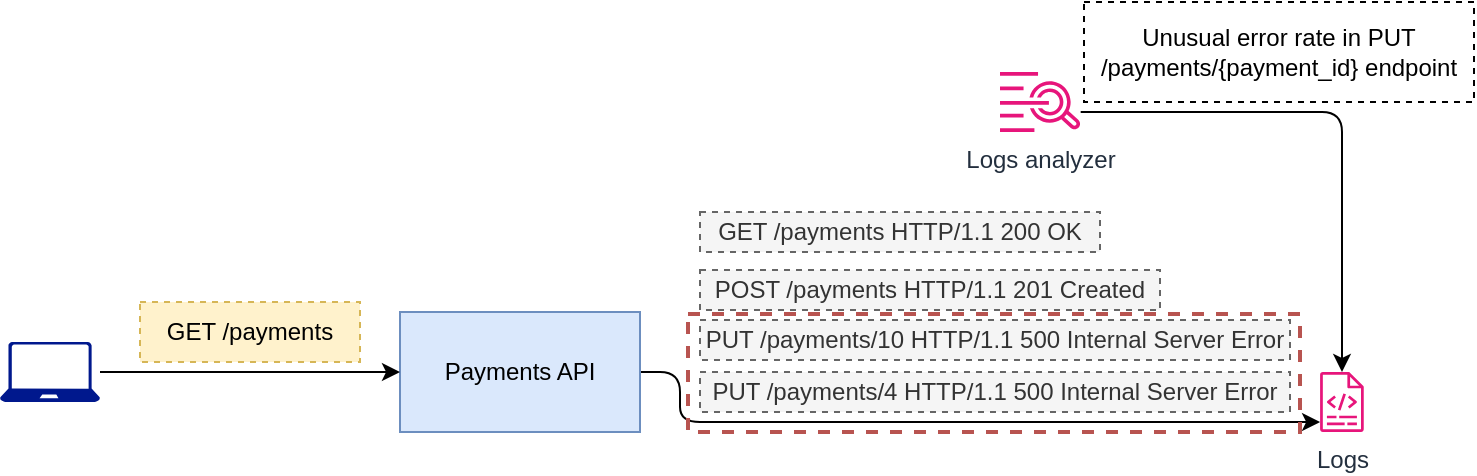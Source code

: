 <mxfile version="26.2.13" pages="12">
  <diagram name="11.1" id="s5lIaCHcoZw65Vh7IrQp">
    <mxGraphModel dx="633" dy="379" grid="1" gridSize="10" guides="1" tooltips="1" connect="1" arrows="1" fold="1" page="1" pageScale="1" pageWidth="850" pageHeight="1100" math="0" shadow="0">
      <root>
        <mxCell id="0" />
        <mxCell id="1" parent="0" />
        <mxCell id="E8T-e9xZ8ykw1BwZZCeE-6" style="edgeStyle=orthogonalEdgeStyle;rounded=1;orthogonalLoop=1;jettySize=auto;html=1;curved=0;" edge="1" parent="1" source="E8T-e9xZ8ykw1BwZZCeE-1" target="E8T-e9xZ8ykw1BwZZCeE-4">
          <mxGeometry relative="1" as="geometry">
            <Array as="points">
              <mxPoint x="400" y="190" />
              <mxPoint x="400" y="215" />
            </Array>
          </mxGeometry>
        </mxCell>
        <mxCell id="E8T-e9xZ8ykw1BwZZCeE-1" value="Payments API" style="rounded=0;whiteSpace=wrap;html=1;fillColor=#dae8fc;strokeColor=#6c8ebf;" vertex="1" parent="1">
          <mxGeometry x="260" y="160" width="120" height="60" as="geometry" />
        </mxCell>
        <mxCell id="E8T-e9xZ8ykw1BwZZCeE-3" style="edgeStyle=orthogonalEdgeStyle;rounded=0;orthogonalLoop=1;jettySize=auto;html=1;entryX=0;entryY=0.5;entryDx=0;entryDy=0;" edge="1" parent="1" source="E8T-e9xZ8ykw1BwZZCeE-2" target="E8T-e9xZ8ykw1BwZZCeE-1">
          <mxGeometry relative="1" as="geometry" />
        </mxCell>
        <mxCell id="E8T-e9xZ8ykw1BwZZCeE-2" value="" style="sketch=0;aspect=fixed;pointerEvents=1;shadow=0;dashed=0;html=1;strokeColor=none;labelPosition=center;verticalLabelPosition=bottom;verticalAlign=top;align=center;fillColor=#00188D;shape=mxgraph.azure.laptop" vertex="1" parent="1">
          <mxGeometry x="60" y="175" width="50" height="30" as="geometry" />
        </mxCell>
        <mxCell id="E8T-e9xZ8ykw1BwZZCeE-4" value="Logs" style="sketch=0;outlineConnect=0;fontColor=#232F3E;gradientColor=none;fillColor=#E7157B;strokeColor=none;dashed=0;verticalLabelPosition=bottom;verticalAlign=top;align=center;html=1;fontSize=12;fontStyle=0;aspect=fixed;pointerEvents=1;shape=mxgraph.aws4.logs;" vertex="1" parent="1">
          <mxGeometry x="720" y="190" width="21.92" height="30" as="geometry" />
        </mxCell>
        <mxCell id="E8T-e9xZ8ykw1BwZZCeE-12" style="edgeStyle=orthogonalEdgeStyle;rounded=1;orthogonalLoop=1;jettySize=auto;html=1;curved=0;" edge="1" parent="1" source="E8T-e9xZ8ykw1BwZZCeE-8" target="E8T-e9xZ8ykw1BwZZCeE-4">
          <mxGeometry relative="1" as="geometry">
            <Array as="points">
              <mxPoint x="731" y="60" />
            </Array>
          </mxGeometry>
        </mxCell>
        <mxCell id="E8T-e9xZ8ykw1BwZZCeE-8" value="Logs analyzer" style="sketch=0;outlineConnect=0;fontColor=#232F3E;gradientColor=none;fillColor=#E7157B;strokeColor=none;dashed=0;verticalLabelPosition=bottom;verticalAlign=top;align=center;html=1;fontSize=12;fontStyle=0;aspect=fixed;pointerEvents=1;shape=mxgraph.aws4.cloudwatch_logs;" vertex="1" parent="1">
          <mxGeometry x="560" y="40" width="40.34" height="30" as="geometry" />
        </mxCell>
        <mxCell id="E8T-e9xZ8ykw1BwZZCeE-9" value="GET /payments" style="text;html=1;align=center;verticalAlign=middle;whiteSpace=wrap;rounded=0;strokeColor=#d6b656;dashed=1;fillColor=#fff2cc;" vertex="1" parent="1">
          <mxGeometry x="130" y="155" width="110" height="30" as="geometry" />
        </mxCell>
        <mxCell id="E8T-e9xZ8ykw1BwZZCeE-10" value="GET /payments HTTP/1.1 200 OK" style="text;html=1;align=center;verticalAlign=middle;whiteSpace=wrap;rounded=0;strokeColor=#666666;dashed=1;fillColor=#f5f5f5;fontColor=#333333;" vertex="1" parent="1">
          <mxGeometry x="410" y="110" width="200" height="20" as="geometry" />
        </mxCell>
        <mxCell id="E8T-e9xZ8ykw1BwZZCeE-11" value="POST /payments HTTP/1.1 201 Created" style="text;html=1;align=center;verticalAlign=middle;whiteSpace=wrap;rounded=0;strokeColor=#666666;dashed=1;fillColor=#f5f5f5;fontColor=#333333;" vertex="1" parent="1">
          <mxGeometry x="410" y="139" width="230" height="20" as="geometry" />
        </mxCell>
        <mxCell id="E8T-e9xZ8ykw1BwZZCeE-13" value="PUT /payments/10 HTTP/1.1 500 Internal Server Error" style="text;html=1;align=center;verticalAlign=middle;whiteSpace=wrap;rounded=0;strokeColor=#666666;dashed=1;fillColor=#f5f5f5;fontColor=#333333;" vertex="1" parent="1">
          <mxGeometry x="410" y="164" width="295" height="20" as="geometry" />
        </mxCell>
        <mxCell id="E8T-e9xZ8ykw1BwZZCeE-14" value="PUT /payments/4 HTTP/1.1 500 Internal Server Error" style="text;html=1;align=center;verticalAlign=middle;whiteSpace=wrap;rounded=0;strokeColor=#666666;dashed=1;fillColor=#f5f5f5;fontColor=#333333;" vertex="1" parent="1">
          <mxGeometry x="410" y="190" width="295" height="20" as="geometry" />
        </mxCell>
        <mxCell id="E8T-e9xZ8ykw1BwZZCeE-15" value="" style="text;html=1;align=center;verticalAlign=middle;whiteSpace=wrap;rounded=0;fillColor=none;strokeColor=#b85450;strokeWidth=2;dashed=1;" vertex="1" parent="1">
          <mxGeometry x="404" y="161" width="306" height="59" as="geometry" />
        </mxCell>
        <mxCell id="E8T-e9xZ8ykw1BwZZCeE-16" value="Unusual error rate in PUT /payments/{payment_id} endpoint" style="text;html=1;align=center;verticalAlign=middle;whiteSpace=wrap;rounded=0;strokeColor=default;dashed=1;" vertex="1" parent="1">
          <mxGeometry x="602" y="5" width="195" height="50" as="geometry" />
        </mxCell>
      </root>
    </mxGraphModel>
  </diagram>
  <diagram id="tAzSwCMZ7LvqCWm_dkRd" name="11.2">
    <mxGraphModel dx="803" dy="482" grid="1" gridSize="10" guides="1" tooltips="1" connect="1" arrows="1" fold="1" page="1" pageScale="1" pageWidth="850" pageHeight="1100" math="0" shadow="0">
      <root>
        <mxCell id="0" />
        <mxCell id="1" parent="0" />
        <mxCell id="yAUcxbJ6rW7f1Wcox9R_-18" style="edgeStyle=orthogonalEdgeStyle;rounded=1;orthogonalLoop=1;jettySize=auto;html=1;entryX=0;entryY=0.5;entryDx=0;entryDy=0;curved=0;dashed=1;" edge="1" parent="1" source="yAUcxbJ6rW7f1Wcox9R_-2" target="yAUcxbJ6rW7f1Wcox9R_-15">
          <mxGeometry relative="1" as="geometry" />
        </mxCell>
        <mxCell id="yAUcxbJ6rW7f1Wcox9R_-22" style="edgeStyle=orthogonalEdgeStyle;rounded=1;orthogonalLoop=1;jettySize=auto;html=1;entryX=0.5;entryY=0;entryDx=0;entryDy=0;curved=0;dashed=1;" edge="1" parent="1" source="yAUcxbJ6rW7f1Wcox9R_-2" target="yAUcxbJ6rW7f1Wcox9R_-10">
          <mxGeometry relative="1" as="geometry" />
        </mxCell>
        <mxCell id="yAUcxbJ6rW7f1Wcox9R_-2" value="Orders API" style="rounded=0;whiteSpace=wrap;html=1;fillColor=#dae8fc;strokeColor=#6c8ebf;" vertex="1" parent="1">
          <mxGeometry x="260" y="160" width="120" height="60" as="geometry" />
        </mxCell>
        <mxCell id="yAUcxbJ6rW7f1Wcox9R_-3" style="edgeStyle=orthogonalEdgeStyle;rounded=0;orthogonalLoop=1;jettySize=auto;html=1;entryX=0;entryY=0.5;entryDx=0;entryDy=0;" edge="1" parent="1" source="yAUcxbJ6rW7f1Wcox9R_-4" target="yAUcxbJ6rW7f1Wcox9R_-2">
          <mxGeometry relative="1" as="geometry" />
        </mxCell>
        <mxCell id="yAUcxbJ6rW7f1Wcox9R_-4" value="" style="sketch=0;aspect=fixed;pointerEvents=1;shadow=0;dashed=0;html=1;strokeColor=none;labelPosition=center;verticalLabelPosition=bottom;verticalAlign=top;align=center;fillColor=#00188D;shape=mxgraph.azure.laptop" vertex="1" parent="1">
          <mxGeometry x="60" y="175" width="50" height="30" as="geometry" />
        </mxCell>
        <mxCell id="yAUcxbJ6rW7f1Wcox9R_-5" value="Logs" style="sketch=0;outlineConnect=0;fontColor=#232F3E;gradientColor=none;fillColor=#E7157B;strokeColor=none;dashed=0;verticalLabelPosition=bottom;verticalAlign=top;align=center;html=1;fontSize=12;fontStyle=0;aspect=fixed;pointerEvents=1;shape=mxgraph.aws4.logs;" vertex="1" parent="1">
          <mxGeometry x="705.04" y="250" width="21.92" height="30" as="geometry" />
        </mxCell>
        <mxCell id="yAUcxbJ6rW7f1Wcox9R_-8" value="POST /orders" style="text;html=1;align=center;verticalAlign=middle;whiteSpace=wrap;rounded=0;strokeColor=#d6b656;dashed=1;fillColor=#fff2cc;" vertex="1" parent="1">
          <mxGeometry x="130" y="155" width="110" height="30" as="geometry" />
        </mxCell>
        <mxCell id="yAUcxbJ6rW7f1Wcox9R_-21" style="edgeStyle=orthogonalEdgeStyle;rounded=1;orthogonalLoop=1;jettySize=auto;html=1;curved=0;dashed=1;" edge="1" parent="1" source="yAUcxbJ6rW7f1Wcox9R_-9" target="yAUcxbJ6rW7f1Wcox9R_-5">
          <mxGeometry relative="1" as="geometry" />
        </mxCell>
        <mxCell id="yAUcxbJ6rW7f1Wcox9R_-9" value="Payment processed" style="text;html=1;align=center;verticalAlign=middle;whiteSpace=wrap;rounded=0;strokeColor=#666666;dashed=1;fillColor=#f5f5f5;fontColor=#333333;" vertex="1" parent="1">
          <mxGeometry x="646" y="165" width="140" height="20" as="geometry" />
        </mxCell>
        <mxCell id="yAUcxbJ6rW7f1Wcox9R_-23" style="edgeStyle=orthogonalEdgeStyle;rounded=1;orthogonalLoop=1;jettySize=auto;html=1;exitX=0.5;exitY=1;exitDx=0;exitDy=0;curved=0;dashed=1;" edge="1" parent="1" source="yAUcxbJ6rW7f1Wcox9R_-10" target="yAUcxbJ6rW7f1Wcox9R_-5">
          <mxGeometry relative="1" as="geometry">
            <Array as="points">
              <mxPoint x="325" y="300" />
              <mxPoint x="670" y="300" />
              <mxPoint x="670" y="265" />
            </Array>
          </mxGeometry>
        </mxCell>
        <mxCell id="yAUcxbJ6rW7f1Wcox9R_-10" value="POST /payments HTTP/1.1 201 Created" style="text;html=1;align=center;verticalAlign=middle;whiteSpace=wrap;rounded=0;strokeColor=#666666;dashed=1;fillColor=#f5f5f5;fontColor=#333333;" vertex="1" parent="1">
          <mxGeometry x="210" y="255" width="230" height="20" as="geometry" />
        </mxCell>
        <mxCell id="yAUcxbJ6rW7f1Wcox9R_-25" style="edgeStyle=orthogonalEdgeStyle;rounded=1;orthogonalLoop=1;jettySize=auto;html=1;curved=0;dashed=1;" edge="1" parent="1" source="yAUcxbJ6rW7f1Wcox9R_-11" target="yAUcxbJ6rW7f1Wcox9R_-5">
          <mxGeometry relative="1" as="geometry">
            <Array as="points">
              <mxPoint x="660" y="280" />
              <mxPoint x="660" y="265" />
            </Array>
          </mxGeometry>
        </mxCell>
        <mxCell id="yAUcxbJ6rW7f1Wcox9R_-11" value="Error while persisting record to the database" style="text;html=1;align=center;verticalAlign=middle;whiteSpace=wrap;rounded=0;strokeColor=#b85450;dashed=1;fillColor=#f8cecc;" vertex="1" parent="1">
          <mxGeometry x="462" y="252" width="180" height="40" as="geometry" />
        </mxCell>
        <mxCell id="yAUcxbJ6rW7f1Wcox9R_-27" style="edgeStyle=orthogonalEdgeStyle;rounded=1;orthogonalLoop=1;jettySize=auto;html=1;curved=0;dashed=1;" edge="1" parent="1" source="yAUcxbJ6rW7f1Wcox9R_-12" target="yAUcxbJ6rW7f1Wcox9R_-5">
          <mxGeometry relative="1" as="geometry">
            <Array as="points">
              <mxPoint x="750" y="310" />
              <mxPoint x="750" y="265" />
            </Array>
          </mxGeometry>
        </mxCell>
        <mxCell id="yAUcxbJ6rW7f1Wcox9R_-12" value="Inventory stock updated" style="text;html=1;align=center;verticalAlign=middle;whiteSpace=wrap;rounded=0;strokeColor=#666666;dashed=1;fillColor=#f5f5f5;fontColor=#333333;" vertex="1" parent="1">
          <mxGeometry x="130" y="300" width="160" height="20" as="geometry" />
        </mxCell>
        <mxCell id="yAUcxbJ6rW7f1Wcox9R_-20" style="edgeStyle=orthogonalEdgeStyle;rounded=1;orthogonalLoop=1;jettySize=auto;html=1;entryX=0.5;entryY=0;entryDx=0;entryDy=0;curved=0;dashed=1;" edge="1" parent="1" source="yAUcxbJ6rW7f1Wcox9R_-15" target="yAUcxbJ6rW7f1Wcox9R_-9">
          <mxGeometry relative="1" as="geometry" />
        </mxCell>
        <mxCell id="yAUcxbJ6rW7f1Wcox9R_-15" value="Payments API" style="rounded=0;whiteSpace=wrap;html=1;fillColor=#d5e8d4;strokeColor=#82b366;" vertex="1" parent="1">
          <mxGeometry x="520" y="90" width="120" height="60" as="geometry" />
        </mxCell>
        <mxCell id="yAUcxbJ6rW7f1Wcox9R_-17" value="" style="strokeWidth=2;html=1;shape=mxgraph.flowchart.database;whiteSpace=wrap;" vertex="1" parent="1">
          <mxGeometry x="560" y="181" width="40" height="45" as="geometry" />
        </mxCell>
        <mxCell id="yAUcxbJ6rW7f1Wcox9R_-19" style="edgeStyle=orthogonalEdgeStyle;rounded=1;orthogonalLoop=1;jettySize=auto;html=1;entryX=0;entryY=0.5;entryDx=0;entryDy=0;entryPerimeter=0;curved=0;dashed=1;" edge="1" parent="1" source="yAUcxbJ6rW7f1Wcox9R_-2" target="yAUcxbJ6rW7f1Wcox9R_-17">
          <mxGeometry relative="1" as="geometry" />
        </mxCell>
        <mxCell id="yAUcxbJ6rW7f1Wcox9R_-24" style="edgeStyle=orthogonalEdgeStyle;rounded=1;orthogonalLoop=1;jettySize=auto;html=1;entryX=0.302;entryY=-0.008;entryDx=0;entryDy=0;entryPerimeter=0;curved=0;dashed=1;" edge="1" parent="1" source="yAUcxbJ6rW7f1Wcox9R_-17" target="yAUcxbJ6rW7f1Wcox9R_-11">
          <mxGeometry relative="1" as="geometry">
            <Array as="points">
              <mxPoint x="580" y="230" />
              <mxPoint x="516" y="230" />
            </Array>
          </mxGeometry>
        </mxCell>
        <mxCell id="yAUcxbJ6rW7f1Wcox9R_-26" style="edgeStyle=orthogonalEdgeStyle;rounded=1;orthogonalLoop=1;jettySize=auto;html=1;entryX=0.195;entryY=-0.123;entryDx=0;entryDy=0;entryPerimeter=0;curved=0;dashed=1;" edge="1" parent="1" source="yAUcxbJ6rW7f1Wcox9R_-2" target="yAUcxbJ6rW7f1Wcox9R_-12">
          <mxGeometry relative="1" as="geometry">
            <Array as="points">
              <mxPoint x="320" y="240" />
              <mxPoint x="161" y="240" />
            </Array>
          </mxGeometry>
        </mxCell>
      </root>
    </mxGraphModel>
  </diagram>
  <diagram id="PLQ8C_hbjcdlNrKC5RFg" name="11.3">
    <mxGraphModel dx="908" dy="544" grid="1" gridSize="10" guides="1" tooltips="1" connect="1" arrows="1" fold="1" page="1" pageScale="1" pageWidth="850" pageHeight="1100" math="0" shadow="0">
      <root>
        <mxCell id="0" />
        <mxCell id="1" parent="0" />
        <mxCell id="UNh4PNJ-TW_xxJbUMSvE-1" style="edgeStyle=orthogonalEdgeStyle;rounded=1;orthogonalLoop=1;jettySize=auto;html=1;entryX=0;entryY=0.5;entryDx=0;entryDy=0;curved=0;dashed=1;" edge="1" parent="1" source="UNh4PNJ-TW_xxJbUMSvE-3" target="UNh4PNJ-TW_xxJbUMSvE-17">
          <mxGeometry relative="1" as="geometry" />
        </mxCell>
        <mxCell id="UNh4PNJ-TW_xxJbUMSvE-2" style="edgeStyle=orthogonalEdgeStyle;rounded=1;orthogonalLoop=1;jettySize=auto;html=1;entryX=0.701;entryY=-0.008;entryDx=0;entryDy=0;curved=0;dashed=1;entryPerimeter=0;" edge="1" parent="1" source="UNh4PNJ-TW_xxJbUMSvE-3" target="UNh4PNJ-TW_xxJbUMSvE-11">
          <mxGeometry relative="1" as="geometry">
            <Array as="points">
              <mxPoint x="320" y="240" />
              <mxPoint x="371" y="240" />
            </Array>
          </mxGeometry>
        </mxCell>
        <mxCell id="UNh4PNJ-TW_xxJbUMSvE-3" value="Orders API" style="rounded=0;whiteSpace=wrap;html=1;fillColor=#dae8fc;strokeColor=#6c8ebf;" vertex="1" parent="1">
          <mxGeometry x="260" y="160" width="120" height="60" as="geometry" />
        </mxCell>
        <mxCell id="UNh4PNJ-TW_xxJbUMSvE-4" style="edgeStyle=orthogonalEdgeStyle;rounded=0;orthogonalLoop=1;jettySize=auto;html=1;entryX=0;entryY=0.5;entryDx=0;entryDy=0;" edge="1" parent="1" source="UNh4PNJ-TW_xxJbUMSvE-5" target="UNh4PNJ-TW_xxJbUMSvE-3">
          <mxGeometry relative="1" as="geometry" />
        </mxCell>
        <mxCell id="UNh4PNJ-TW_xxJbUMSvE-5" value="" style="sketch=0;aspect=fixed;pointerEvents=1;shadow=0;dashed=0;html=1;strokeColor=none;labelPosition=center;verticalLabelPosition=bottom;verticalAlign=top;align=center;fillColor=#00188D;shape=mxgraph.azure.laptop" vertex="1" parent="1">
          <mxGeometry x="60" y="175" width="50" height="30" as="geometry" />
        </mxCell>
        <mxCell id="UNh4PNJ-TW_xxJbUMSvE-6" value="Logs" style="sketch=0;outlineConnect=0;fontColor=#232F3E;gradientColor=none;fillColor=#E7157B;strokeColor=none;dashed=0;verticalLabelPosition=bottom;verticalAlign=top;align=center;html=1;fontSize=12;fontStyle=0;aspect=fixed;pointerEvents=1;shape=mxgraph.aws4.logs;" vertex="1" parent="1">
          <mxGeometry x="705.04" y="250" width="21.92" height="30" as="geometry" />
        </mxCell>
        <mxCell id="UNh4PNJ-TW_xxJbUMSvE-7" value="POST /orders" style="text;html=1;align=center;verticalAlign=middle;whiteSpace=wrap;rounded=0;strokeColor=#d6b656;dashed=1;fillColor=#fff2cc;" vertex="1" parent="1">
          <mxGeometry x="130" y="155" width="110" height="30" as="geometry" />
        </mxCell>
        <mxCell id="UNh4PNJ-TW_xxJbUMSvE-8" style="edgeStyle=orthogonalEdgeStyle;rounded=1;orthogonalLoop=1;jettySize=auto;html=1;curved=0;dashed=1;" edge="1" parent="1" source="UNh4PNJ-TW_xxJbUMSvE-9" target="UNh4PNJ-TW_xxJbUMSvE-6">
          <mxGeometry relative="1" as="geometry" />
        </mxCell>
        <mxCell id="UNh4PNJ-TW_xxJbUMSvE-9" value="&lt;div&gt;TraceId:&amp;nbsp;&lt;span style=&quot;background-color: transparent;&quot;&gt;b722f69d&lt;/span&gt;&lt;/div&gt;Payment processed" style="text;html=1;align=center;verticalAlign=middle;whiteSpace=wrap;rounded=0;strokeColor=#666666;dashed=1;fillColor=#f5f5f5;fontColor=#333333;" vertex="1" parent="1">
          <mxGeometry x="646" y="165" width="140" height="45" as="geometry" />
        </mxCell>
        <mxCell id="UNh4PNJ-TW_xxJbUMSvE-10" style="edgeStyle=orthogonalEdgeStyle;rounded=1;orthogonalLoop=1;jettySize=auto;html=1;exitX=0.5;exitY=1;exitDx=0;exitDy=0;curved=0;dashed=1;" edge="1" parent="1" source="UNh4PNJ-TW_xxJbUMSvE-11" target="UNh4PNJ-TW_xxJbUMSvE-6">
          <mxGeometry relative="1" as="geometry">
            <Array as="points">
              <mxPoint x="325" y="320" />
              <mxPoint x="670" y="320" />
              <mxPoint x="670" y="265" />
            </Array>
          </mxGeometry>
        </mxCell>
        <mxCell id="UNh4PNJ-TW_xxJbUMSvE-11" value="&lt;div&gt;TraceId:&amp;nbsp;&lt;span style=&quot;background-color: transparent;&quot;&gt;b722f69d&lt;/span&gt;&lt;/div&gt;POST /payments HTTP/1.1 201 Created" style="text;html=1;align=center;verticalAlign=middle;whiteSpace=wrap;rounded=0;strokeColor=#666666;dashed=1;fillColor=#f5f5f5;fontColor=#333333;" vertex="1" parent="1">
          <mxGeometry x="210" y="260" width="230" height="45" as="geometry" />
        </mxCell>
        <mxCell id="UNh4PNJ-TW_xxJbUMSvE-12" style="edgeStyle=orthogonalEdgeStyle;rounded=1;orthogonalLoop=1;jettySize=auto;html=1;curved=0;dashed=1;" edge="1" parent="1" source="UNh4PNJ-TW_xxJbUMSvE-13" target="UNh4PNJ-TW_xxJbUMSvE-6">
          <mxGeometry relative="1" as="geometry">
            <Array as="points">
              <mxPoint x="660" y="280" />
              <mxPoint x="660" y="265" />
            </Array>
          </mxGeometry>
        </mxCell>
        <mxCell id="UNh4PNJ-TW_xxJbUMSvE-13" value="&lt;div&gt;TraceId:&amp;nbsp;&lt;span style=&quot;background-color: transparent;&quot;&gt;b722f69d&lt;/span&gt;&lt;/div&gt;Error while persisting record to the database" style="text;html=1;align=center;verticalAlign=middle;whiteSpace=wrap;rounded=0;strokeColor=#b85450;dashed=1;fillColor=#f8cecc;" vertex="1" parent="1">
          <mxGeometry x="462" y="252" width="180" height="58" as="geometry" />
        </mxCell>
        <mxCell id="UNh4PNJ-TW_xxJbUMSvE-14" style="edgeStyle=orthogonalEdgeStyle;rounded=1;orthogonalLoop=1;jettySize=auto;html=1;curved=0;dashed=1;" edge="1" parent="1" source="UNh4PNJ-TW_xxJbUMSvE-15" target="UNh4PNJ-TW_xxJbUMSvE-6">
          <mxGeometry relative="1" as="geometry">
            <Array as="points">
              <mxPoint x="750" y="340" />
              <mxPoint x="750" y="265" />
            </Array>
          </mxGeometry>
        </mxCell>
        <mxCell id="UNh4PNJ-TW_xxJbUMSvE-15" value="&lt;div&gt;TraceId:&amp;nbsp;&lt;span style=&quot;background-color: transparent;&quot;&gt;b722f69d&lt;/span&gt;&lt;/div&gt;Inventory stock updated" style="text;html=1;align=center;verticalAlign=middle;whiteSpace=wrap;rounded=0;strokeColor=#666666;dashed=1;fillColor=#f5f5f5;fontColor=#333333;" vertex="1" parent="1">
          <mxGeometry x="130" y="320" width="160" height="40" as="geometry" />
        </mxCell>
        <mxCell id="UNh4PNJ-TW_xxJbUMSvE-16" style="edgeStyle=orthogonalEdgeStyle;rounded=1;orthogonalLoop=1;jettySize=auto;html=1;entryX=0.5;entryY=0;entryDx=0;entryDy=0;curved=0;dashed=1;" edge="1" parent="1" source="UNh4PNJ-TW_xxJbUMSvE-17" target="UNh4PNJ-TW_xxJbUMSvE-9">
          <mxGeometry relative="1" as="geometry" />
        </mxCell>
        <mxCell id="UNh4PNJ-TW_xxJbUMSvE-17" value="Payments API" style="rounded=0;whiteSpace=wrap;html=1;fillColor=#d5e8d4;strokeColor=#82b366;" vertex="1" parent="1">
          <mxGeometry x="520" y="90" width="120" height="60" as="geometry" />
        </mxCell>
        <mxCell id="UNh4PNJ-TW_xxJbUMSvE-18" value="" style="strokeWidth=2;html=1;shape=mxgraph.flowchart.database;whiteSpace=wrap;" vertex="1" parent="1">
          <mxGeometry x="560" y="181" width="40" height="45" as="geometry" />
        </mxCell>
        <mxCell id="UNh4PNJ-TW_xxJbUMSvE-19" style="edgeStyle=orthogonalEdgeStyle;rounded=1;orthogonalLoop=1;jettySize=auto;html=1;entryX=0;entryY=0.5;entryDx=0;entryDy=0;entryPerimeter=0;curved=0;dashed=1;" edge="1" parent="1" source="UNh4PNJ-TW_xxJbUMSvE-3" target="UNh4PNJ-TW_xxJbUMSvE-18">
          <mxGeometry relative="1" as="geometry" />
        </mxCell>
        <mxCell id="UNh4PNJ-TW_xxJbUMSvE-20" style="edgeStyle=orthogonalEdgeStyle;rounded=1;orthogonalLoop=1;jettySize=auto;html=1;entryX=0.302;entryY=-0.008;entryDx=0;entryDy=0;entryPerimeter=0;curved=0;dashed=1;" edge="1" parent="1" source="UNh4PNJ-TW_xxJbUMSvE-18" target="UNh4PNJ-TW_xxJbUMSvE-13">
          <mxGeometry relative="1" as="geometry">
            <Array as="points">
              <mxPoint x="580" y="230" />
              <mxPoint x="516" y="230" />
            </Array>
          </mxGeometry>
        </mxCell>
        <mxCell id="UNh4PNJ-TW_xxJbUMSvE-21" style="edgeStyle=orthogonalEdgeStyle;rounded=1;orthogonalLoop=1;jettySize=auto;html=1;entryX=0.195;entryY=-0.123;entryDx=0;entryDy=0;entryPerimeter=0;curved=0;dashed=1;" edge="1" parent="1" source="UNh4PNJ-TW_xxJbUMSvE-3" target="UNh4PNJ-TW_xxJbUMSvE-15">
          <mxGeometry relative="1" as="geometry">
            <Array as="points">
              <mxPoint x="320" y="240" />
              <mxPoint x="161" y="240" />
            </Array>
          </mxGeometry>
        </mxCell>
      </root>
    </mxGraphModel>
  </diagram>
  <diagram id="rX0yo6p6DAxrdexV2jPi" name="11.4">
    <mxGraphModel dx="1044" dy="626" grid="1" gridSize="10" guides="1" tooltips="1" connect="1" arrows="1" fold="1" page="1" pageScale="1" pageWidth="850" pageHeight="1100" math="0" shadow="0">
      <root>
        <mxCell id="0" />
        <mxCell id="1" parent="0" />
        <mxCell id="jb3KxZcYrZDR53_aiDvE-6" style="edgeStyle=orthogonalEdgeStyle;rounded=0;orthogonalLoop=1;jettySize=auto;html=1;entryX=0;entryY=0.5;entryDx=0;entryDy=0;" parent="1" source="jb3KxZcYrZDR53_aiDvE-1" target="jb3KxZcYrZDR53_aiDvE-2" edge="1">
          <mxGeometry relative="1" as="geometry" />
        </mxCell>
        <mxCell id="jb3KxZcYrZDR53_aiDvE-1" value="" style="sketch=0;aspect=fixed;pointerEvents=1;shadow=0;dashed=0;html=1;strokeColor=none;labelPosition=center;verticalLabelPosition=bottom;verticalAlign=top;align=center;fillColor=#00188D;shape=mxgraph.azure.laptop" parent="1" vertex="1">
          <mxGeometry x="10" y="245" width="50" height="30" as="geometry" />
        </mxCell>
        <mxCell id="jb3KxZcYrZDR53_aiDvE-7" style="edgeStyle=orthogonalEdgeStyle;rounded=1;orthogonalLoop=1;jettySize=auto;html=1;entryX=0;entryY=0.5;entryDx=0;entryDy=0;curved=0;fillColor=#d5e8d4;strokeColor=#82b366;strokeWidth=2;" parent="1" source="jb3KxZcYrZDR53_aiDvE-10" target="jb3KxZcYrZDR53_aiDvE-3" edge="1">
          <mxGeometry relative="1" as="geometry" />
        </mxCell>
        <mxCell id="jb3KxZcYrZDR53_aiDvE-8" style="edgeStyle=orthogonalEdgeStyle;rounded=1;orthogonalLoop=1;jettySize=auto;html=1;curved=0;fillColor=#f8cecc;strokeColor=#b85450;strokeWidth=2;" parent="1" source="jb3KxZcYrZDR53_aiDvE-17" target="jb3KxZcYrZDR53_aiDvE-4" edge="1">
          <mxGeometry relative="1" as="geometry" />
        </mxCell>
        <mxCell id="jb3KxZcYrZDR53_aiDvE-23" style="edgeStyle=orthogonalEdgeStyle;rounded=1;orthogonalLoop=1;jettySize=auto;html=1;curved=0;dashed=1;" parent="1" source="jb3KxZcYrZDR53_aiDvE-2" target="jb3KxZcYrZDR53_aiDvE-22" edge="1">
          <mxGeometry relative="1" as="geometry">
            <Array as="points">
              <mxPoint x="310" y="150" />
            </Array>
          </mxGeometry>
        </mxCell>
        <mxCell id="jb3KxZcYrZDR53_aiDvE-2" value="Insurance Quote Service" style="rounded=0;whiteSpace=wrap;html=1;fillColor=#dae8fc;strokeColor=#6c8ebf;" parent="1" vertex="1">
          <mxGeometry x="250" y="230" width="120" height="60" as="geometry" />
        </mxCell>
        <mxCell id="jb3KxZcYrZDR53_aiDvE-24" style="edgeStyle=orthogonalEdgeStyle;rounded=0;orthogonalLoop=1;jettySize=auto;html=1;dashed=1;" parent="1" source="jb3KxZcYrZDR53_aiDvE-3" target="jb3KxZcYrZDR53_aiDvE-19" edge="1">
          <mxGeometry relative="1" as="geometry" />
        </mxCell>
        <mxCell id="jb3KxZcYrZDR53_aiDvE-3" value="User Service" style="rounded=0;whiteSpace=wrap;html=1;fillColor=#d5e8d4;strokeColor=#82b366;" parent="1" vertex="1">
          <mxGeometry x="530" y="120" width="120" height="60" as="geometry" />
        </mxCell>
        <mxCell id="jb3KxZcYrZDR53_aiDvE-25" style="edgeStyle=orthogonalEdgeStyle;rounded=0;orthogonalLoop=1;jettySize=auto;html=1;dashed=1;" parent="1" source="jb3KxZcYrZDR53_aiDvE-4" target="jb3KxZcYrZDR53_aiDvE-20" edge="1">
          <mxGeometry relative="1" as="geometry" />
        </mxCell>
        <mxCell id="jb3KxZcYrZDR53_aiDvE-4" value="Risk Assessment Service" style="rounded=0;whiteSpace=wrap;html=1;fillColor=#f8cecc;strokeColor=#b85450;" parent="1" vertex="1">
          <mxGeometry x="530" y="230" width="120" height="60" as="geometry" />
        </mxCell>
        <mxCell id="jb3KxZcYrZDR53_aiDvE-26" style="edgeStyle=orthogonalEdgeStyle;rounded=0;orthogonalLoop=1;jettySize=auto;html=1;dashed=1;" parent="1" source="jb3KxZcYrZDR53_aiDvE-5" target="jb3KxZcYrZDR53_aiDvE-21" edge="1">
          <mxGeometry relative="1" as="geometry" />
        </mxCell>
        <mxCell id="jb3KxZcYrZDR53_aiDvE-5" value="Policy Management Service" style="rounded=0;whiteSpace=wrap;html=1;fillColor=#d5e8d4;strokeColor=#82b366;" parent="1" vertex="1">
          <mxGeometry x="530" y="340" width="120" height="60" as="geometry" />
        </mxCell>
        <mxCell id="jb3KxZcYrZDR53_aiDvE-11" value="" style="edgeStyle=orthogonalEdgeStyle;rounded=1;orthogonalLoop=1;jettySize=auto;html=1;entryX=0;entryY=0.5;entryDx=0;entryDy=0;curved=0;fillColor=#d5e8d4;strokeColor=#82b366;strokeWidth=2;" parent="1" source="jb3KxZcYrZDR53_aiDvE-2" target="jb3KxZcYrZDR53_aiDvE-10" edge="1">
          <mxGeometry relative="1" as="geometry">
            <mxPoint x="370" y="260" as="sourcePoint" />
            <mxPoint x="490" y="150" as="targetPoint" />
            <Array as="points">
              <mxPoint x="390" y="260" />
              <mxPoint x="390" y="150" />
            </Array>
          </mxGeometry>
        </mxCell>
        <mxCell id="jb3KxZcYrZDR53_aiDvE-10" value="" style="shape=image;html=1;verticalAlign=top;verticalLabelPosition=bottom;labelBackgroundColor=#ffffff;imageAspect=0;aspect=fixed;image=https://cdn4.iconfinder.com/data/icons/web-ui-color/128/Checkmark-128.png" parent="1" vertex="1">
          <mxGeometry x="437" y="140" width="20" height="20" as="geometry" />
        </mxCell>
        <mxCell id="jb3KxZcYrZDR53_aiDvE-14" value="" style="edgeStyle=orthogonalEdgeStyle;rounded=1;orthogonalLoop=1;jettySize=auto;html=1;entryX=0;entryY=0.5;entryDx=0;entryDy=0;curved=0;fillColor=#d5e8d4;strokeColor=#82b366;strokeWidth=2;" parent="1" source="jb3KxZcYrZDR53_aiDvE-2" target="jb3KxZcYrZDR53_aiDvE-13" edge="1">
          <mxGeometry relative="1" as="geometry">
            <mxPoint x="370" y="260" as="sourcePoint" />
            <mxPoint x="490" y="370" as="targetPoint" />
            <Array as="points" />
          </mxGeometry>
        </mxCell>
        <mxCell id="jb3KxZcYrZDR53_aiDvE-15" style="edgeStyle=orthogonalEdgeStyle;rounded=0;orthogonalLoop=1;jettySize=auto;html=1;fillColor=#d5e8d4;strokeColor=#82b366;strokeWidth=2;" parent="1" source="jb3KxZcYrZDR53_aiDvE-13" target="jb3KxZcYrZDR53_aiDvE-5" edge="1">
          <mxGeometry relative="1" as="geometry" />
        </mxCell>
        <mxCell id="jb3KxZcYrZDR53_aiDvE-13" value="" style="shape=image;html=1;verticalAlign=top;verticalLabelPosition=bottom;labelBackgroundColor=#ffffff;imageAspect=0;aspect=fixed;image=https://cdn4.iconfinder.com/data/icons/web-ui-color/128/Checkmark-128.png" parent="1" vertex="1">
          <mxGeometry x="437" y="360" width="20" height="20" as="geometry" />
        </mxCell>
        <mxCell id="jb3KxZcYrZDR53_aiDvE-18" value="" style="edgeStyle=orthogonalEdgeStyle;rounded=1;orthogonalLoop=1;jettySize=auto;html=1;curved=0;fillColor=#f8cecc;strokeColor=#b85450;strokeWidth=2;" parent="1" source="jb3KxZcYrZDR53_aiDvE-2" target="jb3KxZcYrZDR53_aiDvE-17" edge="1">
          <mxGeometry relative="1" as="geometry">
            <mxPoint x="370" y="260" as="sourcePoint" />
            <mxPoint x="490" y="260" as="targetPoint" />
          </mxGeometry>
        </mxCell>
        <mxCell id="jb3KxZcYrZDR53_aiDvE-17" value="" style="shape=image;html=1;verticalAlign=top;verticalLabelPosition=bottom;labelBackgroundColor=#ffffff;imageAspect=0;aspect=fixed;image=https://cdn1.iconfinder.com/data/icons/CrystalClear/16x16/actions/gg_ignored.png" parent="1" vertex="1">
          <mxGeometry x="439" y="252" width="16" height="16" as="geometry" />
        </mxCell>
        <mxCell id="jb3KxZcYrZDR53_aiDvE-19" value="User Service&amp;nbsp;&lt;div&gt;Logs&lt;/div&gt;" style="sketch=0;outlineConnect=0;fontColor=#232F3E;gradientColor=none;fillColor=#E7157B;strokeColor=none;dashed=0;verticalLabelPosition=bottom;verticalAlign=top;align=center;html=1;fontSize=12;fontStyle=0;aspect=fixed;pointerEvents=1;shape=mxgraph.aws4.logs;" parent="1" vertex="1">
          <mxGeometry x="770" y="131.5" width="27.04" height="37" as="geometry" />
        </mxCell>
        <mxCell id="jb3KxZcYrZDR53_aiDvE-20" value="Risk Assessment&lt;div&gt;Service Logs&lt;/div&gt;" style="sketch=0;outlineConnect=0;fontColor=#232F3E;gradientColor=none;fillColor=#E7157B;strokeColor=none;dashed=0;verticalLabelPosition=bottom;verticalAlign=top;align=center;html=1;fontSize=12;fontStyle=0;aspect=fixed;pointerEvents=1;shape=mxgraph.aws4.logs;" parent="1" vertex="1">
          <mxGeometry x="770" y="241.5" width="27.04" height="37" as="geometry" />
        </mxCell>
        <mxCell id="jb3KxZcYrZDR53_aiDvE-21" value="Policy Management&lt;div&gt;Service Logs&lt;/div&gt;" style="sketch=0;outlineConnect=0;fontColor=#232F3E;gradientColor=none;fillColor=#E7157B;strokeColor=none;dashed=0;verticalLabelPosition=bottom;verticalAlign=top;align=center;html=1;fontSize=12;fontStyle=0;aspect=fixed;pointerEvents=1;shape=mxgraph.aws4.logs;" parent="1" vertex="1">
          <mxGeometry x="770" y="351.5" width="27.04" height="37" as="geometry" />
        </mxCell>
        <mxCell id="jb3KxZcYrZDR53_aiDvE-22" value="Insurance Quote&lt;div&gt;Service logs&lt;/div&gt;" style="sketch=0;outlineConnect=0;fontColor=#232F3E;gradientColor=none;fillColor=#E7157B;strokeColor=none;dashed=0;verticalLabelPosition=bottom;verticalAlign=top;align=center;html=1;fontSize=12;fontStyle=0;aspect=fixed;pointerEvents=1;shape=mxgraph.aws4.logs;" parent="1" vertex="1">
          <mxGeometry x="240" y="131.5" width="27.04" height="37" as="geometry" />
        </mxCell>
        <mxCell id="jb3KxZcYrZDR53_aiDvE-27" value="POST /quotes" style="text;html=1;align=center;verticalAlign=middle;whiteSpace=wrap;rounded=0;dashed=1;fillColor=#fff2cc;strokeColor=#d6b656;" parent="1" vertex="1">
          <mxGeometry x="105" y="222" width="100" height="30" as="geometry" />
        </mxCell>
        <mxCell id="jb3KxZcYrZDR53_aiDvE-28" value="Status code: 500&lt;div&gt;{&quot;error&quot;: &quot;Unable to process your request&quot;}&lt;/div&gt;" style="text;html=1;align=center;verticalAlign=middle;whiteSpace=wrap;rounded=0;dashed=1;fillColor=#f8cecc;strokeColor=#b85450;" parent="1" vertex="1">
          <mxGeometry x="90" y="268" width="130" height="72" as="geometry" />
        </mxCell>
        <mxCell id="jb3KxZcYrZDR53_aiDvE-29" value="Success" style="text;html=1;align=center;verticalAlign=middle;whiteSpace=wrap;rounded=0;dashed=1;fillColor=#f5f5f5;strokeColor=#666666;fontColor=#333333;" parent="1" vertex="1">
          <mxGeometry x="680" y="120" width="70" height="25" as="geometry" />
        </mxCell>
        <mxCell id="jb3KxZcYrZDR53_aiDvE-30" value="Internal Server Error" style="text;html=1;align=center;verticalAlign=middle;whiteSpace=wrap;rounded=0;dashed=1;fillColor=#f8cecc;strokeColor=#b85450;" parent="1" vertex="1">
          <mxGeometry x="675" y="209" width="80" height="43" as="geometry" />
        </mxCell>
        <mxCell id="jb3KxZcYrZDR53_aiDvE-31" value="Success" style="text;html=1;align=center;verticalAlign=middle;whiteSpace=wrap;rounded=0;dashed=1;fillColor=#f5f5f5;strokeColor=#666666;fontColor=#333333;" parent="1" vertex="1">
          <mxGeometry x="680" y="340" width="70" height="25" as="geometry" />
        </mxCell>
        <mxCell id="KowXu7WLjjDVYBg3Iptr-1" value="Status code: 200" style="text;html=1;align=center;verticalAlign=middle;whiteSpace=wrap;rounded=0;dashed=1;fillColor=#d5e8d4;strokeColor=#82b366;" vertex="1" parent="1">
          <mxGeometry x="410" y="106.5" width="110" height="25" as="geometry" />
        </mxCell>
        <mxCell id="KowXu7WLjjDVYBg3Iptr-2" value="Status code: 200" style="text;html=1;align=center;verticalAlign=middle;whiteSpace=wrap;rounded=0;dashed=1;fillColor=#d5e8d4;strokeColor=#82b366;" vertex="1" parent="1">
          <mxGeometry x="410" y="326.5" width="110" height="25" as="geometry" />
        </mxCell>
        <mxCell id="KowXu7WLjjDVYBg3Iptr-3" value="Status code: 500" style="text;html=1;align=center;verticalAlign=middle;whiteSpace=wrap;rounded=0;dashed=1;fillColor=#f8cecc;strokeColor=#b85450;" vertex="1" parent="1">
          <mxGeometry x="410" y="220" width="110" height="25" as="geometry" />
        </mxCell>
      </root>
    </mxGraphModel>
  </diagram>
  <diagram id="Eiuz63fhjZErQfczbzH9" name="11.5">
    <mxGraphModel dx="1044" dy="626" grid="1" gridSize="10" guides="1" tooltips="1" connect="1" arrows="1" fold="1" page="1" pageScale="1" pageWidth="850" pageHeight="1100" math="0" shadow="0">
      <root>
        <mxCell id="0" />
        <mxCell id="1" parent="0" />
        <mxCell id="oQPbePqhmMCHccBbiXPa-1" style="edgeStyle=orthogonalEdgeStyle;rounded=0;orthogonalLoop=1;jettySize=auto;html=1;entryX=0;entryY=0.5;entryDx=0;entryDy=0;" edge="1" parent="1" source="oQPbePqhmMCHccBbiXPa-2" target="oQPbePqhmMCHccBbiXPa-6">
          <mxGeometry relative="1" as="geometry" />
        </mxCell>
        <mxCell id="oQPbePqhmMCHccBbiXPa-2" value="" style="sketch=0;aspect=fixed;pointerEvents=1;shadow=0;dashed=0;html=1;strokeColor=none;labelPosition=center;verticalLabelPosition=bottom;verticalAlign=top;align=center;fillColor=#00188D;shape=mxgraph.azure.laptop" vertex="1" parent="1">
          <mxGeometry x="10" y="245" width="50" height="30" as="geometry" />
        </mxCell>
        <mxCell id="oQPbePqhmMCHccBbiXPa-3" style="edgeStyle=orthogonalEdgeStyle;rounded=1;orthogonalLoop=1;jettySize=auto;html=1;entryX=0;entryY=0.5;entryDx=0;entryDy=0;curved=0;fillColor=#d5e8d4;strokeColor=#82b366;strokeWidth=2;" edge="1" parent="1" source="oQPbePqhmMCHccBbiXPa-14" target="oQPbePqhmMCHccBbiXPa-8">
          <mxGeometry relative="1" as="geometry" />
        </mxCell>
        <mxCell id="oQPbePqhmMCHccBbiXPa-4" style="edgeStyle=orthogonalEdgeStyle;rounded=1;orthogonalLoop=1;jettySize=auto;html=1;curved=0;fillColor=#ffe6cc;strokeColor=#d79b00;strokeWidth=2;" edge="1" parent="1" source="oQPbePqhmMCHccBbiXPa-19" target="oQPbePqhmMCHccBbiXPa-10">
          <mxGeometry relative="1" as="geometry" />
        </mxCell>
        <mxCell id="oQPbePqhmMCHccBbiXPa-5" style="edgeStyle=orthogonalEdgeStyle;rounded=1;orthogonalLoop=1;jettySize=auto;html=1;curved=0;dashed=1;" edge="1" parent="1" source="oQPbePqhmMCHccBbiXPa-6" target="oQPbePqhmMCHccBbiXPa-23">
          <mxGeometry relative="1" as="geometry">
            <Array as="points">
              <mxPoint x="310" y="150" />
            </Array>
          </mxGeometry>
        </mxCell>
        <mxCell id="oQPbePqhmMCHccBbiXPa-6" value="Insurance Quote Service" style="rounded=0;whiteSpace=wrap;html=1;fillColor=#dae8fc;strokeColor=#6c8ebf;" vertex="1" parent="1">
          <mxGeometry x="250" y="230" width="120" height="60" as="geometry" />
        </mxCell>
        <mxCell id="oQPbePqhmMCHccBbiXPa-7" style="edgeStyle=orthogonalEdgeStyle;rounded=0;orthogonalLoop=1;jettySize=auto;html=1;dashed=1;" edge="1" parent="1" source="oQPbePqhmMCHccBbiXPa-8" target="oQPbePqhmMCHccBbiXPa-20">
          <mxGeometry relative="1" as="geometry" />
        </mxCell>
        <mxCell id="oQPbePqhmMCHccBbiXPa-8" value="User Service" style="rounded=0;whiteSpace=wrap;html=1;fillColor=#d5e8d4;strokeColor=#82b366;" vertex="1" parent="1">
          <mxGeometry x="530" y="120" width="120" height="60" as="geometry" />
        </mxCell>
        <mxCell id="oQPbePqhmMCHccBbiXPa-9" style="edgeStyle=orthogonalEdgeStyle;rounded=0;orthogonalLoop=1;jettySize=auto;html=1;dashed=1;" edge="1" parent="1" source="oQPbePqhmMCHccBbiXPa-10" target="oQPbePqhmMCHccBbiXPa-21">
          <mxGeometry relative="1" as="geometry" />
        </mxCell>
        <mxCell id="oQPbePqhmMCHccBbiXPa-10" value="Risk Assessment Service" style="rounded=0;whiteSpace=wrap;html=1;fillColor=#ffe6cc;strokeColor=#d79b00;" vertex="1" parent="1">
          <mxGeometry x="530" y="230" width="120" height="60" as="geometry" />
        </mxCell>
        <mxCell id="oQPbePqhmMCHccBbiXPa-11" style="edgeStyle=orthogonalEdgeStyle;rounded=0;orthogonalLoop=1;jettySize=auto;html=1;dashed=1;" edge="1" parent="1" source="oQPbePqhmMCHccBbiXPa-12" target="oQPbePqhmMCHccBbiXPa-22">
          <mxGeometry relative="1" as="geometry" />
        </mxCell>
        <mxCell id="oQPbePqhmMCHccBbiXPa-12" value="Policy Management Service" style="rounded=0;whiteSpace=wrap;html=1;fillColor=#d5e8d4;strokeColor=#82b366;" vertex="1" parent="1">
          <mxGeometry x="530" y="340" width="120" height="60" as="geometry" />
        </mxCell>
        <mxCell id="oQPbePqhmMCHccBbiXPa-13" value="" style="edgeStyle=orthogonalEdgeStyle;rounded=1;orthogonalLoop=1;jettySize=auto;html=1;entryX=0;entryY=0.5;entryDx=0;entryDy=0;curved=0;fillColor=#d5e8d4;strokeColor=#82b366;strokeWidth=2;" edge="1" parent="1" source="oQPbePqhmMCHccBbiXPa-6" target="oQPbePqhmMCHccBbiXPa-14">
          <mxGeometry relative="1" as="geometry">
            <mxPoint x="370" y="260" as="sourcePoint" />
            <mxPoint x="490" y="150" as="targetPoint" />
            <Array as="points">
              <mxPoint x="390" y="260" />
              <mxPoint x="390" y="150" />
            </Array>
          </mxGeometry>
        </mxCell>
        <mxCell id="oQPbePqhmMCHccBbiXPa-14" value="" style="shape=image;html=1;verticalAlign=top;verticalLabelPosition=bottom;labelBackgroundColor=#ffffff;imageAspect=0;aspect=fixed;image=https://cdn4.iconfinder.com/data/icons/web-ui-color/128/Checkmark-128.png" vertex="1" parent="1">
          <mxGeometry x="437" y="140" width="20" height="20" as="geometry" />
        </mxCell>
        <mxCell id="oQPbePqhmMCHccBbiXPa-15" value="" style="edgeStyle=orthogonalEdgeStyle;rounded=1;orthogonalLoop=1;jettySize=auto;html=1;entryX=0;entryY=0.5;entryDx=0;entryDy=0;curved=0;fillColor=#d5e8d4;strokeColor=#82b366;strokeWidth=2;" edge="1" parent="1" source="oQPbePqhmMCHccBbiXPa-6" target="oQPbePqhmMCHccBbiXPa-17">
          <mxGeometry relative="1" as="geometry">
            <mxPoint x="370" y="260" as="sourcePoint" />
            <mxPoint x="490" y="370" as="targetPoint" />
            <Array as="points" />
          </mxGeometry>
        </mxCell>
        <mxCell id="oQPbePqhmMCHccBbiXPa-16" style="edgeStyle=orthogonalEdgeStyle;rounded=0;orthogonalLoop=1;jettySize=auto;html=1;fillColor=#d5e8d4;strokeColor=#82b366;strokeWidth=2;" edge="1" parent="1" source="oQPbePqhmMCHccBbiXPa-17" target="oQPbePqhmMCHccBbiXPa-12">
          <mxGeometry relative="1" as="geometry" />
        </mxCell>
        <mxCell id="oQPbePqhmMCHccBbiXPa-17" value="" style="shape=image;html=1;verticalAlign=top;verticalLabelPosition=bottom;labelBackgroundColor=#ffffff;imageAspect=0;aspect=fixed;image=https://cdn4.iconfinder.com/data/icons/web-ui-color/128/Checkmark-128.png" vertex="1" parent="1">
          <mxGeometry x="437" y="360" width="20" height="20" as="geometry" />
        </mxCell>
        <mxCell id="oQPbePqhmMCHccBbiXPa-18" value="" style="edgeStyle=orthogonalEdgeStyle;rounded=1;orthogonalLoop=1;jettySize=auto;html=1;curved=0;fillColor=#ffe6cc;strokeColor=#d79b00;strokeWidth=2;" edge="1" parent="1" source="oQPbePqhmMCHccBbiXPa-6" target="oQPbePqhmMCHccBbiXPa-19">
          <mxGeometry relative="1" as="geometry">
            <mxPoint x="370" y="260" as="sourcePoint" />
            <mxPoint x="490" y="260" as="targetPoint" />
          </mxGeometry>
        </mxCell>
        <mxCell id="oQPbePqhmMCHccBbiXPa-19" value="" style="shape=image;html=1;verticalAlign=top;verticalLabelPosition=bottom;labelBackgroundColor=#ffffff;imageAspect=0;aspect=fixed;image=https://cdn1.iconfinder.com/data/icons/CrystalClear/16x16/actions/gg_ignored.png" vertex="1" parent="1">
          <mxGeometry x="439" y="252" width="16" height="16" as="geometry" />
        </mxCell>
        <mxCell id="oQPbePqhmMCHccBbiXPa-20" value="User Service&amp;nbsp;&lt;div&gt;Logs&lt;/div&gt;" style="sketch=0;outlineConnect=0;fontColor=#232F3E;gradientColor=none;fillColor=#E7157B;strokeColor=none;dashed=0;verticalLabelPosition=bottom;verticalAlign=top;align=center;html=1;fontSize=12;fontStyle=0;aspect=fixed;pointerEvents=1;shape=mxgraph.aws4.logs;" vertex="1" parent="1">
          <mxGeometry x="770" y="131.5" width="27.04" height="37" as="geometry" />
        </mxCell>
        <mxCell id="oQPbePqhmMCHccBbiXPa-21" value="Risk Assessment&lt;div&gt;Service Logs&lt;/div&gt;" style="sketch=0;outlineConnect=0;fontColor=#232F3E;gradientColor=none;fillColor=#E7157B;strokeColor=none;dashed=0;verticalLabelPosition=bottom;verticalAlign=top;align=center;html=1;fontSize=12;fontStyle=0;aspect=fixed;pointerEvents=1;shape=mxgraph.aws4.logs;" vertex="1" parent="1">
          <mxGeometry x="770" y="241.5" width="27.04" height="37" as="geometry" />
        </mxCell>
        <mxCell id="oQPbePqhmMCHccBbiXPa-22" value="Policy Management&lt;div&gt;Service Logs&lt;/div&gt;" style="sketch=0;outlineConnect=0;fontColor=#232F3E;gradientColor=none;fillColor=#E7157B;strokeColor=none;dashed=0;verticalLabelPosition=bottom;verticalAlign=top;align=center;html=1;fontSize=12;fontStyle=0;aspect=fixed;pointerEvents=1;shape=mxgraph.aws4.logs;" vertex="1" parent="1">
          <mxGeometry x="770" y="351.5" width="27.04" height="37" as="geometry" />
        </mxCell>
        <mxCell id="oQPbePqhmMCHccBbiXPa-23" value="Insurance Quote&lt;div&gt;Service logs&lt;/div&gt;" style="sketch=0;outlineConnect=0;fontColor=#232F3E;gradientColor=none;fillColor=#E7157B;strokeColor=none;dashed=0;verticalLabelPosition=bottom;verticalAlign=top;align=center;html=1;fontSize=12;fontStyle=0;aspect=fixed;pointerEvents=1;shape=mxgraph.aws4.logs;" vertex="1" parent="1">
          <mxGeometry x="240" y="131.5" width="27.04" height="37" as="geometry" />
        </mxCell>
        <mxCell id="oQPbePqhmMCHccBbiXPa-24" value="POST /quotes" style="text;html=1;align=center;verticalAlign=middle;whiteSpace=wrap;rounded=0;dashed=1;fillColor=#fff2cc;strokeColor=#d6b656;" vertex="1" parent="1">
          <mxGeometry x="105" y="222" width="100" height="30" as="geometry" />
        </mxCell>
        <mxCell id="oQPbePqhmMCHccBbiXPa-25" value="Status code: 500&lt;div&gt;{&quot;error&quot;: &quot;Unable to process your request&quot;}&lt;/div&gt;" style="text;html=1;align=center;verticalAlign=middle;whiteSpace=wrap;rounded=0;dashed=1;fillColor=#f8cecc;strokeColor=#b85450;" vertex="1" parent="1">
          <mxGeometry x="90" y="268" width="130" height="72" as="geometry" />
        </mxCell>
        <mxCell id="oQPbePqhmMCHccBbiXPa-26" value="Success" style="text;html=1;align=center;verticalAlign=middle;whiteSpace=wrap;rounded=0;dashed=1;fillColor=#f5f5f5;strokeColor=#666666;fontColor=#333333;" vertex="1" parent="1">
          <mxGeometry x="680" y="120" width="70" height="25" as="geometry" />
        </mxCell>
        <mxCell id="oQPbePqhmMCHccBbiXPa-27" value="Malformed payload" style="text;html=1;align=center;verticalAlign=middle;whiteSpace=wrap;rounded=0;dashed=1;fillColor=#ffe6cc;strokeColor=#d79b00;" vertex="1" parent="1">
          <mxGeometry x="675" y="209" width="80" height="41" as="geometry" />
        </mxCell>
        <mxCell id="oQPbePqhmMCHccBbiXPa-28" value="Success" style="text;html=1;align=center;verticalAlign=middle;whiteSpace=wrap;rounded=0;dashed=1;fillColor=#f5f5f5;strokeColor=#666666;fontColor=#333333;" vertex="1" parent="1">
          <mxGeometry x="680" y="340" width="70" height="25" as="geometry" />
        </mxCell>
        <mxCell id="oQPbePqhmMCHccBbiXPa-29" value="Status code: 200" style="text;html=1;align=center;verticalAlign=middle;whiteSpace=wrap;rounded=0;dashed=1;fillColor=#d5e8d4;strokeColor=#82b366;" vertex="1" parent="1">
          <mxGeometry x="410" y="106.5" width="110" height="25" as="geometry" />
        </mxCell>
        <mxCell id="oQPbePqhmMCHccBbiXPa-30" value="Status code: 200" style="text;html=1;align=center;verticalAlign=middle;whiteSpace=wrap;rounded=0;dashed=1;fillColor=#d5e8d4;strokeColor=#82b366;" vertex="1" parent="1">
          <mxGeometry x="410" y="326.5" width="110" height="25" as="geometry" />
        </mxCell>
        <mxCell id="oQPbePqhmMCHccBbiXPa-31" value="Status code: 422" style="text;html=1;align=center;verticalAlign=middle;whiteSpace=wrap;rounded=0;dashed=1;fillColor=#ffe6cc;strokeColor=#d79b00;" vertex="1" parent="1">
          <mxGeometry x="410" y="220" width="110" height="25" as="geometry" />
        </mxCell>
      </root>
    </mxGraphModel>
  </diagram>
  <diagram id="ZHZROiA9hM_fyF0-WQHJ" name="11.6">
    <mxGraphModel dx="1044" dy="626" grid="1" gridSize="10" guides="1" tooltips="1" connect="1" arrows="1" fold="1" page="1" pageScale="1" pageWidth="850" pageHeight="1100" math="0" shadow="0">
      <root>
        <mxCell id="0" />
        <mxCell id="1" parent="0" />
        <mxCell id="xyZhpsPW10UfdjJKYumP-1" style="edgeStyle=orthogonalEdgeStyle;rounded=0;orthogonalLoop=1;jettySize=auto;html=1;entryX=0;entryY=0.5;entryDx=0;entryDy=0;" edge="1" parent="1" source="xyZhpsPW10UfdjJKYumP-2" target="xyZhpsPW10UfdjJKYumP-6">
          <mxGeometry relative="1" as="geometry" />
        </mxCell>
        <mxCell id="xyZhpsPW10UfdjJKYumP-2" value="" style="sketch=0;aspect=fixed;pointerEvents=1;shadow=0;dashed=0;html=1;strokeColor=none;labelPosition=center;verticalLabelPosition=bottom;verticalAlign=top;align=center;fillColor=#00188D;shape=mxgraph.azure.laptop" vertex="1" parent="1">
          <mxGeometry x="10" y="245" width="50" height="30" as="geometry" />
        </mxCell>
        <mxCell id="xyZhpsPW10UfdjJKYumP-3" style="edgeStyle=orthogonalEdgeStyle;rounded=1;orthogonalLoop=1;jettySize=auto;html=1;entryX=0;entryY=0.5;entryDx=0;entryDy=0;curved=0;fillColor=#d5e8d4;strokeColor=#82b366;strokeWidth=2;" edge="1" parent="1" source="xyZhpsPW10UfdjJKYumP-14" target="xyZhpsPW10UfdjJKYumP-8">
          <mxGeometry relative="1" as="geometry" />
        </mxCell>
        <mxCell id="xyZhpsPW10UfdjJKYumP-4" style="edgeStyle=orthogonalEdgeStyle;rounded=1;orthogonalLoop=1;jettySize=auto;html=1;curved=0;fillColor=#ffe6cc;strokeColor=#d79b00;strokeWidth=2;" edge="1" parent="1" source="xyZhpsPW10UfdjJKYumP-19" target="xyZhpsPW10UfdjJKYumP-10">
          <mxGeometry relative="1" as="geometry" />
        </mxCell>
        <mxCell id="xyZhpsPW10UfdjJKYumP-5" style="edgeStyle=orthogonalEdgeStyle;rounded=1;orthogonalLoop=1;jettySize=auto;html=1;curved=0;dashed=1;" edge="1" parent="1" source="xyZhpsPW10UfdjJKYumP-6" target="xyZhpsPW10UfdjJKYumP-23">
          <mxGeometry relative="1" as="geometry">
            <Array as="points">
              <mxPoint x="310" y="142" />
            </Array>
          </mxGeometry>
        </mxCell>
        <mxCell id="xyZhpsPW10UfdjJKYumP-6" value="Insurance Quote Service" style="rounded=0;whiteSpace=wrap;html=1;fillColor=#dae8fc;strokeColor=#6c8ebf;" vertex="1" parent="1">
          <mxGeometry x="250" y="230" width="120" height="60" as="geometry" />
        </mxCell>
        <mxCell id="xyZhpsPW10UfdjJKYumP-7" style="edgeStyle=orthogonalEdgeStyle;rounded=0;orthogonalLoop=1;jettySize=auto;html=1;dashed=1;" edge="1" parent="1" source="xyZhpsPW10UfdjJKYumP-8" target="xyZhpsPW10UfdjJKYumP-20">
          <mxGeometry relative="1" as="geometry" />
        </mxCell>
        <mxCell id="xyZhpsPW10UfdjJKYumP-8" value="User Service" style="rounded=0;whiteSpace=wrap;html=1;fillColor=#d5e8d4;strokeColor=#82b366;" vertex="1" parent="1">
          <mxGeometry x="530" y="120" width="120" height="60" as="geometry" />
        </mxCell>
        <mxCell id="xyZhpsPW10UfdjJKYumP-9" style="edgeStyle=orthogonalEdgeStyle;rounded=0;orthogonalLoop=1;jettySize=auto;html=1;dashed=1;" edge="1" parent="1" source="xyZhpsPW10UfdjJKYumP-10" target="xyZhpsPW10UfdjJKYumP-21">
          <mxGeometry relative="1" as="geometry" />
        </mxCell>
        <mxCell id="xyZhpsPW10UfdjJKYumP-10" value="Risk Assessment Service" style="rounded=0;whiteSpace=wrap;html=1;fillColor=#ffe6cc;strokeColor=#d79b00;" vertex="1" parent="1">
          <mxGeometry x="530" y="230" width="120" height="60" as="geometry" />
        </mxCell>
        <mxCell id="xyZhpsPW10UfdjJKYumP-11" style="edgeStyle=orthogonalEdgeStyle;rounded=0;orthogonalLoop=1;jettySize=auto;html=1;dashed=1;" edge="1" parent="1" source="xyZhpsPW10UfdjJKYumP-12" target="xyZhpsPW10UfdjJKYumP-22">
          <mxGeometry relative="1" as="geometry" />
        </mxCell>
        <mxCell id="xyZhpsPW10UfdjJKYumP-12" value="Policy Management Service" style="rounded=0;whiteSpace=wrap;html=1;fillColor=#d5e8d4;strokeColor=#82b366;" vertex="1" parent="1">
          <mxGeometry x="530" y="340" width="120" height="60" as="geometry" />
        </mxCell>
        <mxCell id="xyZhpsPW10UfdjJKYumP-13" value="" style="edgeStyle=orthogonalEdgeStyle;rounded=1;orthogonalLoop=1;jettySize=auto;html=1;entryX=0;entryY=0.5;entryDx=0;entryDy=0;curved=0;fillColor=#d5e8d4;strokeColor=#82b366;strokeWidth=2;" edge="1" parent="1" source="xyZhpsPW10UfdjJKYumP-6" target="xyZhpsPW10UfdjJKYumP-14">
          <mxGeometry relative="1" as="geometry">
            <mxPoint x="370" y="260" as="sourcePoint" />
            <mxPoint x="490" y="150" as="targetPoint" />
            <Array as="points">
              <mxPoint x="390" y="260" />
              <mxPoint x="390" y="150" />
            </Array>
          </mxGeometry>
        </mxCell>
        <mxCell id="xyZhpsPW10UfdjJKYumP-14" value="" style="shape=image;html=1;verticalAlign=top;verticalLabelPosition=bottom;labelBackgroundColor=#ffffff;imageAspect=0;aspect=fixed;image=https://cdn4.iconfinder.com/data/icons/web-ui-color/128/Checkmark-128.png" vertex="1" parent="1">
          <mxGeometry x="437" y="140" width="20" height="20" as="geometry" />
        </mxCell>
        <mxCell id="xyZhpsPW10UfdjJKYumP-15" value="" style="edgeStyle=orthogonalEdgeStyle;rounded=1;orthogonalLoop=1;jettySize=auto;html=1;entryX=0;entryY=0.5;entryDx=0;entryDy=0;curved=0;fillColor=#d5e8d4;strokeColor=#82b366;strokeWidth=2;" edge="1" parent="1" source="xyZhpsPW10UfdjJKYumP-6" target="xyZhpsPW10UfdjJKYumP-17">
          <mxGeometry relative="1" as="geometry">
            <mxPoint x="370" y="260" as="sourcePoint" />
            <mxPoint x="490" y="370" as="targetPoint" />
            <Array as="points" />
          </mxGeometry>
        </mxCell>
        <mxCell id="xyZhpsPW10UfdjJKYumP-16" style="edgeStyle=orthogonalEdgeStyle;rounded=0;orthogonalLoop=1;jettySize=auto;html=1;fillColor=#d5e8d4;strokeColor=#82b366;strokeWidth=2;" edge="1" parent="1" source="xyZhpsPW10UfdjJKYumP-17" target="xyZhpsPW10UfdjJKYumP-12">
          <mxGeometry relative="1" as="geometry" />
        </mxCell>
        <mxCell id="xyZhpsPW10UfdjJKYumP-17" value="" style="shape=image;html=1;verticalAlign=top;verticalLabelPosition=bottom;labelBackgroundColor=#ffffff;imageAspect=0;aspect=fixed;image=https://cdn4.iconfinder.com/data/icons/web-ui-color/128/Checkmark-128.png" vertex="1" parent="1">
          <mxGeometry x="437" y="360" width="20" height="20" as="geometry" />
        </mxCell>
        <mxCell id="xyZhpsPW10UfdjJKYumP-18" value="" style="edgeStyle=orthogonalEdgeStyle;rounded=1;orthogonalLoop=1;jettySize=auto;html=1;curved=0;fillColor=#ffe6cc;strokeColor=#d79b00;strokeWidth=2;" edge="1" parent="1" source="xyZhpsPW10UfdjJKYumP-6" target="xyZhpsPW10UfdjJKYumP-19">
          <mxGeometry relative="1" as="geometry">
            <mxPoint x="370" y="260" as="sourcePoint" />
            <mxPoint x="490" y="260" as="targetPoint" />
          </mxGeometry>
        </mxCell>
        <mxCell id="xyZhpsPW10UfdjJKYumP-19" value="" style="shape=image;html=1;verticalAlign=top;verticalLabelPosition=bottom;labelBackgroundColor=#ffffff;imageAspect=0;aspect=fixed;image=https://cdn1.iconfinder.com/data/icons/CrystalClear/16x16/actions/gg_ignored.png" vertex="1" parent="1">
          <mxGeometry x="439" y="252" width="16" height="16" as="geometry" />
        </mxCell>
        <mxCell id="xyZhpsPW10UfdjJKYumP-20" value="User Service&amp;nbsp;&lt;div&gt;Logs&lt;/div&gt;" style="sketch=0;outlineConnect=0;fontColor=#232F3E;gradientColor=none;fillColor=#E7157B;strokeColor=none;dashed=0;verticalLabelPosition=bottom;verticalAlign=top;align=center;html=1;fontSize=12;fontStyle=0;aspect=fixed;pointerEvents=1;shape=mxgraph.aws4.logs;" vertex="1" parent="1">
          <mxGeometry x="800" y="131.5" width="27.04" height="37" as="geometry" />
        </mxCell>
        <mxCell id="xyZhpsPW10UfdjJKYumP-21" value="Risk Assessment&lt;div&gt;Service Logs&lt;/div&gt;" style="sketch=0;outlineConnect=0;fontColor=#232F3E;gradientColor=none;fillColor=#E7157B;strokeColor=none;dashed=0;verticalLabelPosition=bottom;verticalAlign=top;align=center;html=1;fontSize=12;fontStyle=0;aspect=fixed;pointerEvents=1;shape=mxgraph.aws4.logs;" vertex="1" parent="1">
          <mxGeometry x="800" y="241.5" width="27.04" height="37" as="geometry" />
        </mxCell>
        <mxCell id="xyZhpsPW10UfdjJKYumP-22" value="Policy Management&lt;div&gt;Service Logs&lt;/div&gt;" style="sketch=0;outlineConnect=0;fontColor=#232F3E;gradientColor=none;fillColor=#E7157B;strokeColor=none;dashed=0;verticalLabelPosition=bottom;verticalAlign=top;align=center;html=1;fontSize=12;fontStyle=0;aspect=fixed;pointerEvents=1;shape=mxgraph.aws4.logs;" vertex="1" parent="1">
          <mxGeometry x="800" y="351.5" width="27.04" height="37" as="geometry" />
        </mxCell>
        <mxCell id="xyZhpsPW10UfdjJKYumP-23" value="Insurance Quote&lt;div&gt;Service logs&lt;/div&gt;" style="sketch=0;outlineConnect=0;fontColor=#232F3E;gradientColor=none;fillColor=#E7157B;strokeColor=none;dashed=0;verticalLabelPosition=bottom;verticalAlign=top;align=center;html=1;fontSize=12;fontStyle=0;aspect=fixed;pointerEvents=1;shape=mxgraph.aws4.logs;" vertex="1" parent="1">
          <mxGeometry x="192.96" y="123" width="27.04" height="37" as="geometry" />
        </mxCell>
        <mxCell id="xyZhpsPW10UfdjJKYumP-24" value="POST /quotes&lt;div&gt;{malformed postal code}&lt;/div&gt;" style="text;html=1;align=center;verticalAlign=middle;whiteSpace=wrap;rounded=0;dashed=1;fillColor=#fff2cc;strokeColor=#d6b656;" vertex="1" parent="1">
          <mxGeometry x="82.5" y="210" width="145" height="42" as="geometry" />
        </mxCell>
        <mxCell id="xyZhpsPW10UfdjJKYumP-25" value="Status code: 500&lt;div&gt;{&quot;error&quot;: &quot;Unable to process your request&quot;}&lt;/div&gt;" style="text;html=1;align=center;verticalAlign=middle;whiteSpace=wrap;rounded=0;dashed=1;fillColor=#f8cecc;strokeColor=#b85450;" vertex="1" parent="1">
          <mxGeometry x="90" y="268" width="130" height="72" as="geometry" />
        </mxCell>
        <mxCell id="xyZhpsPW10UfdjJKYumP-26" value="&lt;div&gt;Trace ID:&amp;nbsp;&lt;span style=&quot;color: rgb(0, 0, 0); background-color: transparent;&quot;&gt;58bd41bf&lt;/span&gt;&lt;span style=&quot;background-color: transparent; color: light-dark(rgb(51, 51, 51), rgb(193, 193, 193));&quot;&gt;&amp;nbsp;&lt;/span&gt;&lt;span style=&quot;background-color: transparent; text-wrap-mode: nowrap; color: rgba(0, 0, 0, 0); font-family: monospace; font-size: 0px; text-align: start;&quot;&gt;%3CmxGraphModel%3E%3Croot%3E%3CmxCell%20id%3D%220%22%2F%3E%3CmxCell%20id%3D%221%22%20parent%3D%220%22%2F%3E%3CmxCell%20id%3D%222%22%20value%3D%22%26lt%3Bdiv%26gt%3BTrace%20ID%3A%26amp%3Bnbsp%3B%26lt%3Bspan%20style%3D%26quot%3Bbackground-color%3A%20transparent%3B%26quot%3B%26gt%3B58bd41bf%26lt%3B%2Fspan%26gt%3B%26lt%3B%2Fdiv%26gt%3BServer%20error%22%20style%3D%22text%3Bhtml%3D1%3Balign%3Dcenter%3BverticalAlign%3Dmiddle%3BwhiteSpace%3Dwrap%3Brounded%3D0%3Bdashed%3D1%3BfillColor%3D%23f8cecc%3BstrokeColor%3D%23b85450%3B%22%20vertex%3D%221%22%20parent%3D%221%22%3E%3CmxGeometry%20x%3D%22240%22%20y%3D%2270%22%20width%3D%22130%22%20height%3D%2250%22%20as%3D%22geometry%22%2F%3E%3C%2FmxCell%3E%3C%2Froot%3E%3C%2FmxGraphModel%3E&lt;/span&gt;&lt;/div&gt;Success" style="text;html=1;align=center;verticalAlign=middle;whiteSpace=wrap;rounded=0;dashed=1;fillColor=#f5f5f5;strokeColor=#666666;fontColor=#333333;" vertex="1" parent="1">
          <mxGeometry x="663" y="109.5" width="120" height="35" as="geometry" />
        </mxCell>
        <mxCell id="xyZhpsPW10UfdjJKYumP-29" value="Status code: 200" style="text;html=1;align=center;verticalAlign=middle;whiteSpace=wrap;rounded=0;dashed=1;fillColor=#d5e8d4;strokeColor=#82b366;" vertex="1" parent="1">
          <mxGeometry x="410" y="106.5" width="110" height="25" as="geometry" />
        </mxCell>
        <mxCell id="xyZhpsPW10UfdjJKYumP-30" value="Status code: 200" style="text;html=1;align=center;verticalAlign=middle;whiteSpace=wrap;rounded=0;dashed=1;fillColor=#d5e8d4;strokeColor=#82b366;" vertex="1" parent="1">
          <mxGeometry x="410" y="326.5" width="110" height="25" as="geometry" />
        </mxCell>
        <mxCell id="xyZhpsPW10UfdjJKYumP-31" value="Status code: 422" style="text;html=1;align=center;verticalAlign=middle;whiteSpace=wrap;rounded=0;dashed=1;fillColor=#ffe6cc;strokeColor=#d79b00;" vertex="1" parent="1">
          <mxGeometry x="410" y="220" width="110" height="25" as="geometry" />
        </mxCell>
        <mxCell id="xyZhpsPW10UfdjJKYumP-32" value="&lt;div&gt;Trace ID:&amp;nbsp;&lt;span style=&quot;background-color: transparent;&quot;&gt;58bd41bf&lt;/span&gt;&lt;/div&gt;Server error" style="text;html=1;align=center;verticalAlign=middle;whiteSpace=wrap;rounded=0;dashed=1;fillColor=#f8cecc;strokeColor=#b85450;" vertex="1" parent="1">
          <mxGeometry x="230" y="96" width="120" height="40" as="geometry" />
        </mxCell>
        <mxCell id="xyZhpsPW10UfdjJKYumP-34" value="&lt;div&gt;Trace ID:&amp;nbsp;&lt;span style=&quot;color: rgb(0, 0, 0); background-color: transparent;&quot;&gt;58bd41bf&lt;/span&gt;&lt;span style=&quot;background-color: transparent; color: light-dark(rgb(51, 51, 51), rgb(193, 193, 193));&quot;&gt;&amp;nbsp;&lt;/span&gt;&lt;span style=&quot;background-color: transparent; text-wrap-mode: nowrap; color: rgba(0, 0, 0, 0); font-family: monospace; font-size: 0px; text-align: start;&quot;&gt;%3CmxGraphModel%3E%3Croot%3E%3CmxCell%20id%3D%220%22%2F%3E%3CmxCell%20id%3D%221%22%20parent%3D%220%22%2F%3E%3CmxCell%20id%3D%222%22%20value%3D%22%26lt%3Bdiv%26gt%3BTrace%20ID%3A%26amp%3Bnbsp%3B%26lt%3Bspan%20style%3D%26quot%3Bbackground-color%3A%20transparent%3B%26quot%3B%26gt%3B58bd41bf%26lt%3B%2Fspan%26gt%3B%26lt%3B%2Fdiv%26gt%3BServer%20error%22%20style%3D%22text%3Bhtml%3D1%3Balign%3Dcenter%3BverticalAlign%3Dmiddle%3BwhiteSpace%3Dwrap%3Brounded%3D0%3Bdashed%3D1%3BfillColor%3D%23f8cecc%3BstrokeColor%3D%23b85450%3B%22%20vertex%3D%221%22%20parent%3D%221%22%3E%3CmxGeometry%20x%3D%22240%22%20y%3D%2270%22%20width%3D%22130%22%20height%3D%2250%22%20as%3D%22geometry%22%2F%3E%3C%2FmxCell%3E%3C%2Froot%3E%3C%2FmxGraphModel%3E&lt;/span&gt;&lt;/div&gt;Success" style="text;html=1;align=center;verticalAlign=middle;whiteSpace=wrap;rounded=0;dashed=1;fillColor=#f5f5f5;strokeColor=#666666;fontColor=#333333;" vertex="1" parent="1">
          <mxGeometry x="663" y="329.5" width="120" height="35" as="geometry" />
        </mxCell>
        <mxCell id="xyZhpsPW10UfdjJKYumP-35" value="&lt;div&gt;Trace ID:&amp;nbsp;&lt;span style=&quot;color: rgb(0, 0, 0); background-color: transparent;&quot;&gt;58bd41bf&lt;/span&gt;&lt;span style=&quot;background-color: transparent; color: light-dark(rgb(51, 51, 51), rgb(193, 193, 193));&quot;&gt;&amp;nbsp;&lt;/span&gt;&lt;span style=&quot;background-color: transparent; text-wrap-mode: nowrap; color: rgba(0, 0, 0, 0); font-family: monospace; font-size: 0px; text-align: start;&quot;&gt;%3CmxGraphModel%3E%3Croot%3E%3CmxCell%20id%3D%220%22%2F%3E%3CmxCell%20id%3D%221%22%20parent%3D%220%22%2F%3E%3CmxCell%20id%3D%222%22%20value%3D%22%26lt%3Bdiv%26gt%3BTrace%20ID%3A%26amp%3Bnbsp%3B%26lt%3Bspan%20style%3D%26quot%3Bbackground-color%3A%20transparent%3B%26quot%3B%26gt%3B58bd41bf%26lt%3B%2Fspan%26gt%3B%26lt%3B%2Fdiv%26gt%3BServer%20error%22%20style%3D%22text%3Bhtml%3D1%3Balign%3Dcenter%3BverticalAlign%3Dmiddle%3BwhiteSpace%3Dwrap%3Brounded%3D0%3Bdashed%3D1%3BfillColor%3D%23f8cecc%3BstrokeColor%3D%23b85450%3B%22%20vertex%3D%221%22%20parent%3D%221%22%3E%3CmxGeometry%20x%3D%22240%22%20y%3D%2270%22%20width%3D%22130%22%20height%3D%2250%22%20as%3D%22geometry%22%2F%3E%3C%2FmxCell%3E%3C%2Froot%3E%3C%2FmxGraphModel%3E&lt;/span&gt;&lt;/div&gt;Malformed payload" style="text;html=1;align=center;verticalAlign=middle;whiteSpace=wrap;rounded=0;dashed=1;fillColor=#ffe6cc;strokeColor=#d79b00;" vertex="1" parent="1">
          <mxGeometry x="663" y="219.5" width="120" height="35" as="geometry" />
        </mxCell>
      </root>
    </mxGraphModel>
  </diagram>
  <diagram id="6vJhh5nVNbSmiP5_-uNz" name="11.7">
    <mxGraphModel grid="1" page="1" gridSize="10" guides="1" tooltips="1" connect="1" arrows="1" fold="1" pageScale="1" pageWidth="850" pageHeight="1100" math="0" shadow="0">
      <root>
        <mxCell id="0" />
        <mxCell id="1" parent="0" />
        <mxCell id="JA3XvPqdlEb67KGDmb2O-20" style="edgeStyle=orthogonalEdgeStyle;rounded=1;orthogonalLoop=1;jettySize=auto;html=1;entryX=0;entryY=0.5;entryDx=0;entryDy=0;curved=0;" edge="1" parent="1" source="JA3XvPqdlEb67KGDmb2O-1" target="JA3XvPqdlEb67KGDmb2O-14">
          <mxGeometry relative="1" as="geometry" />
        </mxCell>
        <mxCell id="JA3XvPqdlEb67KGDmb2O-1" value="Payments API" style="rounded=0;whiteSpace=wrap;html=1;fillColor=#dae8fc;strokeColor=#6c8ebf;" vertex="1" parent="1">
          <mxGeometry x="305" y="200" width="120" height="60" as="geometry" />
        </mxCell>
        <mxCell id="JA3XvPqdlEb67KGDmb2O-3" style="edgeStyle=orthogonalEdgeStyle;rounded=0;orthogonalLoop=1;jettySize=auto;html=1;entryX=0;entryY=0.5;entryDx=0;entryDy=0;" edge="1" parent="1" source="JA3XvPqdlEb67KGDmb2O-2" target="JA3XvPqdlEb67KGDmb2O-1">
          <mxGeometry relative="1" as="geometry" />
        </mxCell>
        <mxCell id="JA3XvPqdlEb67KGDmb2O-2" value="" style="sketch=0;aspect=fixed;pointerEvents=1;shadow=0;dashed=0;html=1;strokeColor=none;labelPosition=center;verticalLabelPosition=bottom;verticalAlign=top;align=center;fillColor=#00188D;shape=mxgraph.azure.laptop" vertex="1" parent="1">
          <mxGeometry x="130" y="215" width="50" height="30" as="geometry" />
        </mxCell>
        <mxCell id="JA3XvPqdlEb67KGDmb2O-4" value="GET /payments" style="text;html=1;align=center;verticalAlign=middle;whiteSpace=wrap;rounded=0;strokeColor=#d6b656;dashed=1;fillColor=#fff2cc;" vertex="1" parent="1">
          <mxGeometry x="190" y="194" width="100" height="30" as="geometry" />
        </mxCell>
        <mxCell id="JA3XvPqdlEb67KGDmb2O-7" value="" style="rounded=0;whiteSpace=wrap;html=1;dashed=1;fillColor=#f5f5f5;fontColor=#333333;strokeColor=#666666;" vertex="1" parent="1">
          <mxGeometry x="485" y="75" width="240" height="140" as="geometry" />
        </mxCell>
        <mxCell id="JA3XvPqdlEb67KGDmb2O-8" value="CPU usage&lt;div&gt;70%&lt;/div&gt;" style="rounded=0;whiteSpace=wrap;html=1;dashed=1;fillColor=#fff2cc;strokeColor=#d6b656;" vertex="1" parent="1">
          <mxGeometry x="495" y="115" width="90" height="40" as="geometry" />
        </mxCell>
        <mxCell id="JA3XvPqdlEb67KGDmb2O-9" value="Memory usage&lt;div&gt;80%&lt;/div&gt;" style="rounded=0;whiteSpace=wrap;html=1;dashed=1;fillColor=#fff2cc;strokeColor=#d6b656;" vertex="1" parent="1">
          <mxGeometry x="495" y="165" width="90" height="40" as="geometry" />
        </mxCell>
        <mxCell id="JA3XvPqdlEb67KGDmb2O-10" value="Disk usage&lt;div&gt;50%&lt;/div&gt;" style="rounded=0;whiteSpace=wrap;html=1;dashed=1;fillColor=#fff2cc;strokeColor=#d6b656;" vertex="1" parent="1">
          <mxGeometry x="595" y="115" width="120" height="40" as="geometry" />
        </mxCell>
        <mxCell id="JA3XvPqdlEb67KGDmb2O-11" value="Network bandwidth&lt;div&gt;90%&lt;/div&gt;" style="rounded=0;whiteSpace=wrap;html=1;dashed=1;fillColor=#fff2cc;strokeColor=#d6b656;" vertex="1" parent="1">
          <mxGeometry x="595" y="165" width="120" height="40" as="geometry" />
        </mxCell>
        <mxCell id="JA3XvPqdlEb67KGDmb2O-12" value="System metrics" style="text;html=1;align=center;verticalAlign=middle;whiteSpace=wrap;rounded=0;strokeColor=default;dashed=1;" vertex="1" parent="1">
          <mxGeometry x="485" y="75" width="240" height="30" as="geometry" />
        </mxCell>
        <mxCell id="JA3XvPqdlEb67KGDmb2O-13" style="edgeStyle=orthogonalEdgeStyle;rounded=1;orthogonalLoop=1;jettySize=auto;html=1;entryX=0;entryY=0.541;entryDx=0;entryDy=0;entryPerimeter=0;curved=0;" edge="1" parent="1" source="JA3XvPqdlEb67KGDmb2O-1" target="JA3XvPqdlEb67KGDmb2O-7">
          <mxGeometry relative="1" as="geometry" />
        </mxCell>
        <mxCell id="JA3XvPqdlEb67KGDmb2O-14" value="" style="rounded=0;whiteSpace=wrap;html=1;dashed=1;fillColor=#f5f5f5;fontColor=#333333;strokeColor=#666666;" vertex="1" parent="1">
          <mxGeometry x="480" y="245" width="250" height="140" as="geometry" />
        </mxCell>
        <mxCell id="JA3XvPqdlEb67KGDmb2O-15" value="Requests per second&lt;div&gt;7,000&lt;/div&gt;" style="rounded=0;whiteSpace=wrap;html=1;dashed=1;fillColor=#fff2cc;strokeColor=#d6b656;" vertex="1" parent="1">
          <mxGeometry x="490" y="285" width="130" height="40" as="geometry" />
        </mxCell>
        <mxCell id="JA3XvPqdlEb67KGDmb2O-16" value="Error rate&lt;div&gt;3%&lt;/div&gt;" style="rounded=0;whiteSpace=wrap;html=1;dashed=1;fillColor=#fff2cc;strokeColor=#d6b656;" vertex="1" parent="1">
          <mxGeometry x="490" y="335" width="130" height="40" as="geometry" />
        </mxCell>
        <mxCell id="JA3XvPqdlEb67KGDmb2O-17" value="Response time&lt;div&gt;100ms&lt;/div&gt;" style="rounded=0;whiteSpace=wrap;html=1;dashed=1;fillColor=#fff2cc;strokeColor=#d6b656;" vertex="1" parent="1">
          <mxGeometry x="630" y="285" width="90" height="40" as="geometry" />
        </mxCell>
        <mxCell id="JA3XvPqdlEb67KGDmb2O-18" value="Uptime&lt;br&gt;&lt;div&gt;98%&lt;/div&gt;" style="rounded=0;whiteSpace=wrap;html=1;dashed=1;fillColor=#fff2cc;strokeColor=#d6b656;" vertex="1" parent="1">
          <mxGeometry x="630" y="335" width="90" height="40" as="geometry" />
        </mxCell>
        <mxCell id="JA3XvPqdlEb67KGDmb2O-19" value="API metrics" style="text;html=1;align=center;verticalAlign=middle;whiteSpace=wrap;rounded=0;strokeColor=default;dashed=1;" vertex="1" parent="1">
          <mxGeometry x="480" y="245" width="250" height="30" as="geometry" />
        </mxCell>
      </root>
    </mxGraphModel>
  </diagram>
  <diagram id="hKJn5CxcGTZ3Aph_BgN4" name="11.8">
    <mxGraphModel dx="773" dy="464" grid="1" gridSize="10" guides="1" tooltips="1" connect="1" arrows="1" fold="1" page="1" pageScale="1" pageWidth="850" pageHeight="1100" math="0" shadow="0">
      <root>
        <mxCell id="0" />
        <mxCell id="1" parent="0" />
        <mxCell id="GJ2Xn5G0ea9yPuH8uMGD-1" style="edgeStyle=orthogonalEdgeStyle;rounded=1;orthogonalLoop=1;jettySize=auto;html=1;entryX=0;entryY=0.5;entryDx=0;entryDy=0;curved=0;" edge="1" parent="1" source="GJ2Xn5G0ea9yPuH8uMGD-2" target="GJ2Xn5G0ea9yPuH8uMGD-13">
          <mxGeometry relative="1" as="geometry" />
        </mxCell>
        <mxCell id="GJ2Xn5G0ea9yPuH8uMGD-2" value="Payments API" style="rounded=0;whiteSpace=wrap;html=1;fillColor=#dae8fc;strokeColor=#6c8ebf;" vertex="1" parent="1">
          <mxGeometry x="305" y="200" width="120" height="60" as="geometry" />
        </mxCell>
        <mxCell id="GJ2Xn5G0ea9yPuH8uMGD-3" style="edgeStyle=orthogonalEdgeStyle;rounded=1;orthogonalLoop=1;jettySize=auto;html=1;entryX=0;entryY=0.5;entryDx=0;entryDy=0;curved=0;" edge="1" parent="1" source="GJ2Xn5G0ea9yPuH8uMGD-4" target="GJ2Xn5G0ea9yPuH8uMGD-2">
          <mxGeometry relative="1" as="geometry">
            <Array as="points">
              <mxPoint x="270" y="190" />
              <mxPoint x="270" y="230" />
            </Array>
          </mxGeometry>
        </mxCell>
        <mxCell id="GJ2Xn5G0ea9yPuH8uMGD-4" value="&lt;span style=&quot;text-wrap-mode: wrap;&quot;&gt;User:&amp;nbsp;&lt;/span&gt;&lt;span style=&quot;text-wrap-mode: wrap; background-color: transparent;&quot;&gt;cc35ff86&lt;/span&gt;" style="sketch=0;aspect=fixed;pointerEvents=1;shadow=0;dashed=0;html=1;strokeColor=none;labelPosition=center;verticalLabelPosition=bottom;verticalAlign=top;align=center;fillColor=#00188D;shape=mxgraph.azure.laptop" vertex="1" parent="1">
          <mxGeometry x="80" y="170" width="50" height="30" as="geometry" />
        </mxCell>
        <mxCell id="GJ2Xn5G0ea9yPuH8uMGD-5" value="&lt;div&gt;&lt;span style=&quot;background-color: transparent; color: light-dark(rgb(0, 0, 0), rgb(255, 255, 255));&quot;&gt;GET /payments&lt;/span&gt;&lt;/div&gt;" style="text;html=1;align=center;verticalAlign=middle;whiteSpace=wrap;rounded=0;strokeColor=#d6b656;dashed=1;fillColor=#fff2cc;" vertex="1" parent="1">
          <mxGeometry x="150" y="150" width="100" height="34" as="geometry" />
        </mxCell>
        <mxCell id="GJ2Xn5G0ea9yPuH8uMGD-13" value="" style="rounded=0;whiteSpace=wrap;html=1;dashed=1;fillColor=#f5f5f5;fontColor=#333333;strokeColor=#666666;" vertex="1" parent="1">
          <mxGeometry x="510" y="54" width="250" height="196" as="geometry" />
        </mxCell>
        <mxCell id="GJ2Xn5G0ea9yPuH8uMGD-14" value="Requests per second&lt;div&gt;7,000&lt;/div&gt;" style="rounded=0;whiteSpace=wrap;html=1;dashed=1;fillColor=#fff2cc;strokeColor=#d6b656;" vertex="1" parent="1">
          <mxGeometry x="520" y="94" width="130" height="40" as="geometry" />
        </mxCell>
        <mxCell id="GJ2Xn5G0ea9yPuH8uMGD-15" value="Error rate&lt;div&gt;3%&lt;/div&gt;" style="rounded=0;whiteSpace=wrap;html=1;dashed=1;fillColor=#fff2cc;strokeColor=#d6b656;" vertex="1" parent="1">
          <mxGeometry x="520" y="144" width="130" height="40" as="geometry" />
        </mxCell>
        <mxCell id="GJ2Xn5G0ea9yPuH8uMGD-16" value="Response time&lt;div&gt;100ms&lt;/div&gt;" style="rounded=0;whiteSpace=wrap;html=1;dashed=1;fillColor=#fff2cc;strokeColor=#d6b656;" vertex="1" parent="1">
          <mxGeometry x="660" y="94" width="90" height="40" as="geometry" />
        </mxCell>
        <mxCell id="GJ2Xn5G0ea9yPuH8uMGD-17" value="Uptime&lt;br&gt;&lt;div&gt;98%&lt;/div&gt;" style="rounded=0;whiteSpace=wrap;html=1;dashed=1;fillColor=#fff2cc;strokeColor=#d6b656;" vertex="1" parent="1">
          <mxGeometry x="660" y="144" width="90" height="40" as="geometry" />
        </mxCell>
        <mxCell id="GJ2Xn5G0ea9yPuH8uMGD-18" value="API metrics" style="text;html=1;align=center;verticalAlign=middle;whiteSpace=wrap;rounded=0;strokeColor=default;dashed=1;" vertex="1" parent="1">
          <mxGeometry x="510" y="54" width="250" height="30" as="geometry" />
        </mxCell>
        <mxCell id="GJ2Xn5G0ea9yPuH8uMGD-19" value="Active users&lt;div&gt;12,000&lt;/div&gt;" style="rounded=0;whiteSpace=wrap;html=1;dashed=1;fillColor=#fff2cc;strokeColor=#d6b656;" vertex="1" parent="1">
          <mxGeometry x="660" y="194" width="90" height="46" as="geometry" />
        </mxCell>
        <mxCell id="GJ2Xn5G0ea9yPuH8uMGD-29" style="edgeStyle=orthogonalEdgeStyle;rounded=1;orthogonalLoop=1;jettySize=auto;html=1;curved=0;dashed=1;" edge="1" parent="1" source="GJ2Xn5G0ea9yPuH8uMGD-20" target="GJ2Xn5G0ea9yPuH8uMGD-27">
          <mxGeometry relative="1" as="geometry" />
        </mxCell>
        <mxCell id="GJ2Xn5G0ea9yPuH8uMGD-20" value="User API requests per second&lt;div&gt;.8&lt;/div&gt;" style="rounded=0;whiteSpace=wrap;html=1;dashed=1;fillColor=#fff2cc;strokeColor=#d6b656;spacingLeft=10;spacingBottom=0;spacingRight=10;" vertex="1" parent="1">
          <mxGeometry x="520" y="194" width="130" height="46" as="geometry" />
        </mxCell>
        <mxCell id="GJ2Xn5G0ea9yPuH8uMGD-22" style="edgeStyle=orthogonalEdgeStyle;rounded=1;orthogonalLoop=1;jettySize=auto;html=1;entryX=0;entryY=0.5;entryDx=0;entryDy=0;curved=0;" edge="1" parent="1" source="GJ2Xn5G0ea9yPuH8uMGD-21" target="GJ2Xn5G0ea9yPuH8uMGD-2">
          <mxGeometry relative="1" as="geometry">
            <Array as="points">
              <mxPoint x="270" y="280" />
              <mxPoint x="270" y="230" />
            </Array>
          </mxGeometry>
        </mxCell>
        <mxCell id="GJ2Xn5G0ea9yPuH8uMGD-21" value="&lt;span style=&quot;text-wrap-mode: wrap;&quot;&gt;User:&amp;nbsp;&lt;/span&gt;&lt;span style=&quot;text-wrap-mode: wrap; background-color: transparent;&quot;&gt;9281c2de&lt;/span&gt;" style="sketch=0;aspect=fixed;pointerEvents=1;shadow=0;dashed=0;html=1;strokeColor=none;labelPosition=center;verticalLabelPosition=bottom;verticalAlign=top;align=center;fillColor=#00188D;shape=mxgraph.azure.laptop" vertex="1" parent="1">
          <mxGeometry x="80" y="260" width="50" height="30" as="geometry" />
        </mxCell>
        <mxCell id="GJ2Xn5G0ea9yPuH8uMGD-26" value="&lt;div&gt;&lt;span style=&quot;background-color: transparent; color: light-dark(rgb(0, 0, 0), rgb(255, 255, 255));&quot;&gt;GET /payments&lt;/span&gt;&lt;/div&gt;" style="text;html=1;align=center;verticalAlign=middle;whiteSpace=wrap;rounded=0;strokeColor=#d6b656;dashed=1;fillColor=#fff2cc;" vertex="1" parent="1">
          <mxGeometry x="150" y="240" width="100" height="34" as="geometry" />
        </mxCell>
        <mxCell id="GJ2Xn5G0ea9yPuH8uMGD-27" value="Requests per second (9281c2de)&lt;div&gt;1&lt;/div&gt;" style="rounded=0;whiteSpace=wrap;html=1;dashed=1;fillColor=#d5e8d4;strokeColor=#82b366;" vertex="1" parent="1">
          <mxGeometry x="440" y="300" width="130" height="50" as="geometry" />
        </mxCell>
        <mxCell id="GJ2Xn5G0ea9yPuH8uMGD-28" value="Requests per second (cc35ff86)&lt;div&gt;2,000&lt;/div&gt;" style="rounded=0;whiteSpace=wrap;html=1;dashed=1;fillColor=#f8cecc;strokeColor=#b85450;" vertex="1" parent="1">
          <mxGeometry x="640" y="300" width="130" height="50" as="geometry" />
        </mxCell>
        <mxCell id="GJ2Xn5G0ea9yPuH8uMGD-30" style="edgeStyle=orthogonalEdgeStyle;rounded=1;orthogonalLoop=1;jettySize=auto;html=1;entryX=0.538;entryY=-0.015;entryDx=0;entryDy=0;entryPerimeter=0;curved=0;dashed=1;" edge="1" parent="1" source="GJ2Xn5G0ea9yPuH8uMGD-20" target="GJ2Xn5G0ea9yPuH8uMGD-28">
          <mxGeometry relative="1" as="geometry" />
        </mxCell>
      </root>
    </mxGraphModel>
  </diagram>
  <diagram id="bLkq3Cx8RyBHXgRnuxm9" name="11.9">
    <mxGraphModel dx="870" dy="522" grid="1" gridSize="10" guides="1" tooltips="1" connect="1" arrows="1" fold="1" page="1" pageScale="1" pageWidth="850" pageHeight="1100" math="0" shadow="0">
      <root>
        <mxCell id="0" />
        <mxCell id="1" parent="0" />
        <mxCell id="TVTnTBhct6zjAoRWC_WK-1" value="Payments API" style="rounded=0;whiteSpace=wrap;html=1;fillColor=#dae8fc;strokeColor=#6c8ebf;" vertex="1" parent="1">
          <mxGeometry x="280" y="220" width="120" height="60" as="geometry" />
        </mxCell>
        <mxCell id="TVTnTBhct6zjAoRWC_WK-3" style="edgeStyle=orthogonalEdgeStyle;rounded=1;orthogonalLoop=1;jettySize=auto;html=1;entryX=0;entryY=0.5;entryDx=0;entryDy=0;curved=0;dashed=1;" edge="1" parent="1" source="TVTnTBhct6zjAoRWC_WK-2" target="TVTnTBhct6zjAoRWC_WK-1">
          <mxGeometry relative="1" as="geometry">
            <Array as="points">
              <mxPoint x="250" y="155" />
              <mxPoint x="250" y="250" />
            </Array>
          </mxGeometry>
        </mxCell>
        <mxCell id="TVTnTBhct6zjAoRWC_WK-2" value="User 9281c2de" style="sketch=0;aspect=fixed;pointerEvents=1;shadow=0;dashed=0;html=1;strokeColor=none;labelPosition=center;verticalLabelPosition=bottom;verticalAlign=top;align=center;fillColor=#00188D;shape=mxgraph.azure.laptop" vertex="1" parent="1">
          <mxGeometry x="30" y="140" width="50" height="30" as="geometry" />
        </mxCell>
        <mxCell id="TVTnTBhct6zjAoRWC_WK-4" value="" style="strokeWidth=2;html=1;shape=mxgraph.flowchart.database;whiteSpace=wrap;" vertex="1" parent="1">
          <mxGeometry x="710" y="220" width="60" height="60" as="geometry" />
        </mxCell>
        <mxCell id="TVTnTBhct6zjAoRWC_WK-6" style="edgeStyle=orthogonalEdgeStyle;rounded=1;orthogonalLoop=1;jettySize=auto;html=1;entryX=0;entryY=0.5;entryDx=0;entryDy=0;curved=0;dashed=1;" edge="1" parent="1" source="TVTnTBhct6zjAoRWC_WK-5" target="TVTnTBhct6zjAoRWC_WK-1">
          <mxGeometry relative="1" as="geometry">
            <Array as="points">
              <mxPoint x="250" y="225" />
              <mxPoint x="250" y="250" />
            </Array>
          </mxGeometry>
        </mxCell>
        <mxCell id="TVTnTBhct6zjAoRWC_WK-5" value="User bb7f651e" style="sketch=0;aspect=fixed;pointerEvents=1;shadow=0;dashed=0;html=1;strokeColor=none;labelPosition=center;verticalLabelPosition=bottom;verticalAlign=top;align=center;fillColor=#00188D;shape=mxgraph.azure.laptop" vertex="1" parent="1">
          <mxGeometry x="30" y="210" width="50" height="30" as="geometry" />
        </mxCell>
        <mxCell id="TVTnTBhct6zjAoRWC_WK-8" style="edgeStyle=orthogonalEdgeStyle;rounded=1;orthogonalLoop=1;jettySize=auto;html=1;entryX=0;entryY=0.5;entryDx=0;entryDy=0;curved=0;dashed=1;" edge="1" parent="1" source="TVTnTBhct6zjAoRWC_WK-7" target="TVTnTBhct6zjAoRWC_WK-1">
          <mxGeometry relative="1" as="geometry">
            <Array as="points">
              <mxPoint x="250" y="305" />
              <mxPoint x="250" y="250" />
            </Array>
          </mxGeometry>
        </mxCell>
        <mxCell id="TVTnTBhct6zjAoRWC_WK-7" value="User 1ce89e68" style="sketch=0;aspect=fixed;pointerEvents=1;shadow=0;dashed=0;html=1;strokeColor=none;labelPosition=center;verticalLabelPosition=bottom;verticalAlign=top;align=center;fillColor=#00188D;shape=mxgraph.azure.laptop" vertex="1" parent="1">
          <mxGeometry x="30" y="290" width="50" height="30" as="geometry" />
        </mxCell>
        <mxCell id="TVTnTBhct6zjAoRWC_WK-11" style="edgeStyle=orthogonalEdgeStyle;rounded=0;orthogonalLoop=1;jettySize=auto;html=1;entryX=0;entryY=0.5;entryDx=0;entryDy=0;entryPerimeter=0;" edge="1" parent="1" source="TVTnTBhct6zjAoRWC_WK-1" target="TVTnTBhct6zjAoRWC_WK-4">
          <mxGeometry relative="1" as="geometry" />
        </mxCell>
        <mxCell id="TVTnTBhct6zjAoRWC_WK-12" value="GET /payments" style="text;html=1;align=center;verticalAlign=middle;whiteSpace=wrap;rounded=0;dashed=1;fillColor=#fff2cc;strokeColor=#d6b656;" vertex="1" parent="1">
          <mxGeometry x="110" y="120" width="110" height="30" as="geometry" />
        </mxCell>
        <mxCell id="TVTnTBhct6zjAoRWC_WK-13" value="GET /payments/10" style="text;html=1;align=center;verticalAlign=middle;whiteSpace=wrap;rounded=0;dashed=1;fillColor=#fff2cc;strokeColor=#d6b656;" vertex="1" parent="1">
          <mxGeometry x="110" y="190" width="110" height="30" as="geometry" />
        </mxCell>
        <mxCell id="TVTnTBhct6zjAoRWC_WK-14" value="POST /payments" style="text;html=1;align=center;verticalAlign=middle;whiteSpace=wrap;rounded=0;dashed=1;fillColor=#fff2cc;strokeColor=#d6b656;" vertex="1" parent="1">
          <mxGeometry x="110" y="270" width="110" height="30" as="geometry" />
        </mxCell>
        <mxCell id="TVTnTBhct6zjAoRWC_WK-20" style="edgeStyle=orthogonalEdgeStyle;rounded=1;orthogonalLoop=1;jettySize=auto;html=1;curved=0;dashed=1;" edge="1" parent="1" source="TVTnTBhct6zjAoRWC_WK-15" target="TVTnTBhct6zjAoRWC_WK-19">
          <mxGeometry relative="1" as="geometry">
            <Array as="points">
              <mxPoint x="760" y="90" />
              <mxPoint x="760" y="55" />
            </Array>
          </mxGeometry>
        </mxCell>
        <mxCell id="TVTnTBhct6zjAoRWC_WK-15" value="select * from payments where payment.user_id = &#39;&lt;span style=&quot;text-wrap-mode: nowrap;&quot;&gt;9281c2de&#39;&lt;/span&gt;" style="text;html=1;align=left;verticalAlign=middle;whiteSpace=wrap;rounded=0;dashed=1;fillColor=#fff2cc;strokeColor=#d6b656;spacingLeft=5;" vertex="1" parent="1">
          <mxGeometry x="410" y="80" width="340" height="20" as="geometry" />
        </mxCell>
        <mxCell id="TVTnTBhct6zjAoRWC_WK-21" style="edgeStyle=orthogonalEdgeStyle;rounded=1;orthogonalLoop=1;jettySize=auto;html=1;curved=0;dashed=1;" edge="1" parent="1" source="TVTnTBhct6zjAoRWC_WK-17" target="TVTnTBhct6zjAoRWC_WK-19">
          <mxGeometry relative="1" as="geometry">
            <Array as="points">
              <mxPoint x="770" y="150" />
              <mxPoint x="770" y="55" />
            </Array>
          </mxGeometry>
        </mxCell>
        <mxCell id="TVTnTBhct6zjAoRWC_WK-17" value="select * from payments \&lt;div&gt;&amp;nbsp; where payment.user_id = &#39;&lt;span style=&quot;text-wrap-mode: nowrap;&quot;&gt;9281c2de&#39; and payment.id = 10&lt;/span&gt;&lt;/div&gt;" style="text;html=1;align=left;verticalAlign=middle;whiteSpace=wrap;rounded=0;dashed=1;fillColor=#fff2cc;strokeColor=#d6b656;spacingLeft=5;" vertex="1" parent="1">
          <mxGeometry x="410" y="130" width="330" height="40" as="geometry" />
        </mxCell>
        <mxCell id="TVTnTBhct6zjAoRWC_WK-22" style="edgeStyle=orthogonalEdgeStyle;rounded=1;orthogonalLoop=1;jettySize=auto;html=1;curved=0;dashed=1;" edge="1" parent="1" source="TVTnTBhct6zjAoRWC_WK-18" target="TVTnTBhct6zjAoRWC_WK-19">
          <mxGeometry relative="1" as="geometry">
            <Array as="points">
              <mxPoint x="780" y="210" />
              <mxPoint x="780" y="55" />
            </Array>
          </mxGeometry>
        </mxCell>
        <mxCell id="TVTnTBhct6zjAoRWC_WK-18" value="insert into payments \&lt;div&gt;&amp;nbsp; (user_id, amount, ...) values (&#39;1ce89e68&#39;, 100, ...)&lt;/div&gt;" style="text;html=1;align=left;verticalAlign=middle;whiteSpace=wrap;rounded=0;dashed=1;fillColor=#fff2cc;strokeColor=#d6b656;spacingLeft=5;" vertex="1" parent="1">
          <mxGeometry x="410" y="200" width="280" height="40" as="geometry" />
        </mxCell>
        <mxCell id="TVTnTBhct6zjAoRWC_WK-19" value="Logs" style="sketch=0;outlineConnect=0;fontColor=#232F3E;gradientColor=none;fillColor=#E7157B;strokeColor=none;dashed=0;verticalLabelPosition=bottom;verticalAlign=top;align=center;html=1;fontSize=12;fontStyle=0;aspect=fixed;pointerEvents=1;shape=mxgraph.aws4.logs;" vertex="1" parent="1">
          <mxGeometry x="790" y="30" width="36.54" height="50" as="geometry" />
        </mxCell>
        <mxCell id="TVTnTBhct6zjAoRWC_WK-23" value="Execution time: 5ms" style="text;html=1;align=center;verticalAlign=middle;whiteSpace=wrap;rounded=0;strokeColor=#666666;dashed=1;fillColor=#f5f5f5;fontColor=#333333;" vertex="1" parent="1">
          <mxGeometry x="610" y="60" width="140" height="20" as="geometry" />
        </mxCell>
        <mxCell id="TVTnTBhct6zjAoRWC_WK-25" value="Execution time: 1ms" style="text;html=1;align=center;verticalAlign=middle;whiteSpace=wrap;rounded=0;strokeColor=#666666;dashed=1;fillColor=#f5f5f5;fontColor=#333333;" vertex="1" parent="1">
          <mxGeometry x="600" y="110" width="140" height="20" as="geometry" />
        </mxCell>
        <mxCell id="TVTnTBhct6zjAoRWC_WK-26" value="Execution time: 2ms" style="text;html=1;align=center;verticalAlign=middle;whiteSpace=wrap;rounded=0;strokeColor=#666666;dashed=1;fillColor=#f5f5f5;fontColor=#333333;" vertex="1" parent="1">
          <mxGeometry x="550" y="180" width="140" height="20" as="geometry" />
        </mxCell>
      </root>
    </mxGraphModel>
  </diagram>
  <diagram id="5ZfVfqPJ-kRHGFvIms9c" name="11.10">
    <mxGraphModel dx="835" dy="501" grid="1" gridSize="10" guides="1" tooltips="1" connect="1" arrows="1" fold="1" page="1" pageScale="1" pageWidth="850" pageHeight="1100" math="0" shadow="0">
      <root>
        <mxCell id="0" />
        <mxCell id="1" parent="0" />
        <mxCell id="pI9owdg8NRNpavYRwJ0a-15" value="" style="rounded=0;whiteSpace=wrap;html=1;fillColor=#e1d5e7;strokeColor=#9673a6;" vertex="1" parent="1">
          <mxGeometry x="380" y="80" width="390" height="140" as="geometry" />
        </mxCell>
        <mxCell id="pI9owdg8NRNpavYRwJ0a-10" style="edgeStyle=orthogonalEdgeStyle;rounded=0;orthogonalLoop=1;jettySize=auto;html=1;" edge="1" parent="1" source="pI9owdg8NRNpavYRwJ0a-7" target="pI9owdg8NRNpavYRwJ0a-5">
          <mxGeometry relative="1" as="geometry" />
        </mxCell>
        <mxCell id="pI9owdg8NRNpavYRwJ0a-7" value="" style="rounded=0;whiteSpace=wrap;html=1;fillColor=#f5f5f5;fontColor=#333333;strokeColor=#666666;" vertex="1" parent="1">
          <mxGeometry x="188.75" y="170" width="182.5" height="110" as="geometry" />
        </mxCell>
        <mxCell id="pI9owdg8NRNpavYRwJ0a-1" value="Payments API" style="rounded=0;whiteSpace=wrap;html=1;fillColor=#dae8fc;strokeColor=#6c8ebf;" vertex="1" parent="1">
          <mxGeometry x="220" y="210" width="120" height="60" as="geometry" />
        </mxCell>
        <mxCell id="pI9owdg8NRNpavYRwJ0a-9" style="edgeStyle=orthogonalEdgeStyle;rounded=0;orthogonalLoop=1;jettySize=auto;html=1;entryX=0;entryY=0.5;entryDx=0;entryDy=0;" edge="1" parent="1" source="pI9owdg8NRNpavYRwJ0a-3" target="pI9owdg8NRNpavYRwJ0a-1">
          <mxGeometry relative="1" as="geometry" />
        </mxCell>
        <mxCell id="pI9owdg8NRNpavYRwJ0a-3" value="" style="sketch=0;aspect=fixed;pointerEvents=1;shadow=0;dashed=0;html=1;strokeColor=none;labelPosition=center;verticalLabelPosition=bottom;verticalAlign=top;align=center;fillColor=#00188D;shape=mxgraph.azure.laptop" vertex="1" parent="1">
          <mxGeometry x="10" y="225" width="50" height="30" as="geometry" />
        </mxCell>
        <mxCell id="pI9owdg8NRNpavYRwJ0a-4" value="GET /payments" style="text;html=1;align=center;verticalAlign=middle;whiteSpace=wrap;rounded=0;strokeColor=#d6b656;dashed=1;fillColor=#fff2cc;" vertex="1" parent="1">
          <mxGeometry x="71" y="206" width="100" height="30" as="geometry" />
        </mxCell>
        <mxCell id="pI9owdg8NRNpavYRwJ0a-5" value="Logs" style="sketch=0;outlineConnect=0;fontColor=#232F3E;gradientColor=none;fillColor=#E7157B;strokeColor=none;dashed=0;verticalLabelPosition=bottom;verticalAlign=top;align=center;html=1;fontSize=12;fontStyle=0;aspect=fixed;pointerEvents=1;shape=mxgraph.aws4.logs;" vertex="1" parent="1">
          <mxGeometry x="790" y="208" width="24.85" height="34" as="geometry" />
        </mxCell>
        <mxCell id="pI9owdg8NRNpavYRwJ0a-8" value="Auto-instrumentation" style="text;html=1;align=center;verticalAlign=middle;whiteSpace=wrap;rounded=0;strokeColor=#d79b00;dashed=1;fillColor=#ffe6cc;" vertex="1" parent="1">
          <mxGeometry x="188.75" y="170" width="182.5" height="30" as="geometry" />
        </mxCell>
        <UserObject label="{&quot;asgi.event.type&quot;: &quot;http.response.start&quot;, &quot;http.status_code&quot;: 200}" id="pI9owdg8NRNpavYRwJ0a-12">
          <mxCell style="text;html=1;align=center;verticalAlign=middle;whiteSpace=wrap;rounded=0;strokeColor=#666666;fillColor=#f5f5f5;fontColor=#333333;dashed=1;" vertex="1" parent="1">
            <mxGeometry x="395" y="118" width="360" height="30" as="geometry" />
          </mxCell>
        </UserObject>
        <UserObject label="{&quot;asgi.event.type&quot;: &quot;http.response.body&quot;}" id="pI9owdg8NRNpavYRwJ0a-13">
          <mxCell style="text;html=1;align=center;verticalAlign=middle;whiteSpace=wrap;rounded=0;strokeColor=#666666;fillColor=#f5f5f5;fontColor=#333333;dashed=1;" vertex="1" parent="1">
            <mxGeometry x="395" y="151" width="230" height="30" as="geometry" />
          </mxCell>
        </UserObject>
        <UserObject label="Request details" id="pI9owdg8NRNpavYRwJ0a-14">
          <mxCell style="text;html=1;align=center;verticalAlign=middle;whiteSpace=wrap;rounded=0;strokeColor=#666666;fillColor=#f5f5f5;fontColor=#333333;dashed=1;" vertex="1" parent="1">
            <mxGeometry x="395" y="185" width="110" height="30" as="geometry" />
          </mxCell>
        </UserObject>
        <mxCell id="pI9owdg8NRNpavYRwJ0a-16" value="Auto-instrumentation logs" style="text;html=1;align=center;verticalAlign=middle;whiteSpace=wrap;rounded=0;strokeColor=#9673a6;fillColor=#FFFFFF;" vertex="1" parent="1">
          <mxGeometry x="380" y="80" width="390" height="30" as="geometry" />
        </mxCell>
      </root>
    </mxGraphModel>
  </diagram>
  <diagram id="yT7wyHmy-NXyWvl0L3Ga" name="11.11">
    <mxGraphModel dx="720" dy="432" grid="1" gridSize="10" guides="1" tooltips="1" connect="1" arrows="1" fold="1" page="1" pageScale="1" pageWidth="850" pageHeight="1100" math="0" shadow="0">
      <root>
        <mxCell id="0" />
        <mxCell id="1" parent="0" />
        <mxCell id="JcX1QLy6sDcNBm0F2t4e-1" value="" style="rounded=0;whiteSpace=wrap;html=1;fillColor=#f5f5f5;fontColor=#333333;strokeColor=#666666;" vertex="1" parent="1">
          <mxGeometry x="280" y="110" width="290" height="140" as="geometry" />
        </mxCell>
        <mxCell id="JcX1QLy6sDcNBm0F2t4e-2" value="Payments API" style="rounded=0;whiteSpace=wrap;html=1;fillColor=#dae8fc;strokeColor=#6c8ebf;" vertex="1" parent="1">
          <mxGeometry x="290" y="149" width="120" height="60" as="geometry" />
        </mxCell>
        <mxCell id="JcX1QLy6sDcNBm0F2t4e-6" style="edgeStyle=orthogonalEdgeStyle;rounded=1;orthogonalLoop=1;jettySize=auto;html=1;entryX=0.5;entryY=1;entryDx=0;entryDy=0;curved=0;" edge="1" parent="1" source="JcX1QLy6sDcNBm0F2t4e-3" target="JcX1QLy6sDcNBm0F2t4e-4">
          <mxGeometry relative="1" as="geometry">
            <Array as="points">
              <mxPoint x="492" y="219" />
            </Array>
          </mxGeometry>
        </mxCell>
        <mxCell id="JcX1QLy6sDcNBm0F2t4e-3" value="OpenTelemetry instrumentation" style="rounded=0;whiteSpace=wrap;html=1;fillColor=#fff2cc;strokeColor=#d6b656;" vertex="1" parent="1">
          <mxGeometry x="300" y="196" width="100" height="40" as="geometry" />
        </mxCell>
        <mxCell id="JcX1QLy6sDcNBm0F2t4e-4" value="Logs collector agent&amp;nbsp;&lt;div&gt;(sidecar)&lt;/div&gt;" style="rounded=0;whiteSpace=wrap;html=1;fillColor=#f8cecc;strokeColor=#b85450;" vertex="1" parent="1">
          <mxGeometry x="430" y="159" width="125" height="40" as="geometry" />
        </mxCell>
        <mxCell id="JcX1QLy6sDcNBm0F2t4e-5" value="Payments API container" style="text;html=1;align=center;verticalAlign=middle;whiteSpace=wrap;rounded=0;dashed=1;strokeColor=default;" vertex="1" parent="1">
          <mxGeometry x="280" y="110" width="290" height="30" as="geometry" />
        </mxCell>
        <mxCell id="JcX1QLy6sDcNBm0F2t4e-7" value="" style="rounded=0;whiteSpace=wrap;html=1;" vertex="1" parent="1">
          <mxGeometry x="610" y="89" width="120" height="121" as="geometry" />
        </mxCell>
        <mxCell id="JcX1QLy6sDcNBm0F2t4e-8" value="" style="sketch=0;outlineConnect=0;fontColor=#232F3E;gradientColor=none;fillColor=#E7157B;strokeColor=none;dashed=0;verticalLabelPosition=bottom;verticalAlign=top;align=center;html=1;fontSize=12;fontStyle=0;aspect=fixed;pointerEvents=1;shape=mxgraph.aws4.logs;" vertex="1" parent="1">
          <mxGeometry x="621.18" y="137" width="22.65" height="31" as="geometry" />
        </mxCell>
        <mxCell id="JcX1QLy6sDcNBm0F2t4e-9" value="Monitoring&lt;div&gt;dashboard&lt;/div&gt;" style="text;html=1;align=center;verticalAlign=middle;whiteSpace=wrap;rounded=0;strokeColor=#d79b00;dashed=1;fillColor=#ffe6cc;" vertex="1" parent="1">
          <mxGeometry x="610" y="89" width="120" height="41" as="geometry" />
        </mxCell>
        <mxCell id="JcX1QLy6sDcNBm0F2t4e-10" value="" style="sketch=0;outlineConnect=0;fontColor=#232F3E;gradientColor=none;fillColor=#E7157B;strokeColor=none;dashed=0;verticalLabelPosition=bottom;verticalAlign=top;align=center;html=1;fontSize=12;fontStyle=0;aspect=fixed;pointerEvents=1;shape=mxgraph.aws4.logs;" vertex="1" parent="1">
          <mxGeometry x="656.18" y="137" width="22.65" height="31" as="geometry" />
        </mxCell>
        <mxCell id="JcX1QLy6sDcNBm0F2t4e-11" value="" style="sketch=0;outlineConnect=0;fontColor=#232F3E;gradientColor=none;fillColor=#E7157B;strokeColor=none;dashed=0;verticalLabelPosition=bottom;verticalAlign=top;align=center;html=1;fontSize=12;fontStyle=0;aspect=fixed;pointerEvents=1;shape=mxgraph.aws4.logs;" vertex="1" parent="1">
          <mxGeometry x="696.18" y="137" width="22.65" height="31" as="geometry" />
        </mxCell>
        <mxCell id="JcX1QLy6sDcNBm0F2t4e-12" value="" style="sketch=0;outlineConnect=0;fontColor=#232F3E;gradientColor=none;fillColor=#E7157B;strokeColor=none;dashed=0;verticalLabelPosition=bottom;verticalAlign=top;align=center;html=1;fontSize=12;fontStyle=0;aspect=fixed;pointerEvents=1;shape=mxgraph.aws4.logs;" vertex="1" parent="1">
          <mxGeometry x="621.18" y="173" width="22.65" height="31" as="geometry" />
        </mxCell>
        <mxCell id="JcX1QLy6sDcNBm0F2t4e-13" value="" style="sketch=0;outlineConnect=0;fontColor=#232F3E;gradientColor=none;fillColor=#E7157B;strokeColor=none;dashed=0;verticalLabelPosition=bottom;verticalAlign=top;align=center;html=1;fontSize=12;fontStyle=0;aspect=fixed;pointerEvents=1;shape=mxgraph.aws4.logs;" vertex="1" parent="1">
          <mxGeometry x="656.18" y="173" width="22.65" height="31" as="geometry" />
        </mxCell>
        <mxCell id="JcX1QLy6sDcNBm0F2t4e-14" value="" style="sketch=0;outlineConnect=0;fontColor=#232F3E;gradientColor=none;fillColor=#E7157B;strokeColor=none;dashed=0;verticalLabelPosition=bottom;verticalAlign=top;align=center;html=1;fontSize=12;fontStyle=0;aspect=fixed;pointerEvents=1;shape=mxgraph.aws4.logs;" vertex="1" parent="1">
          <mxGeometry x="696.18" y="173" width="22.65" height="31" as="geometry" />
        </mxCell>
        <mxCell id="JcX1QLy6sDcNBm0F2t4e-15" style="edgeStyle=orthogonalEdgeStyle;rounded=1;orthogonalLoop=1;jettySize=auto;html=1;curved=0;dashed=1;" edge="1" parent="1" source="JcX1QLy6sDcNBm0F2t4e-4" target="JcX1QLy6sDcNBm0F2t4e-8">
          <mxGeometry relative="1" as="geometry" />
        </mxCell>
        <mxCell id="JcX1QLy6sDcNBm0F2t4e-17" style="edgeStyle=orthogonalEdgeStyle;rounded=0;orthogonalLoop=1;jettySize=auto;html=1;entryX=0;entryY=0.5;entryDx=0;entryDy=0;" edge="1" parent="1" source="JcX1QLy6sDcNBm0F2t4e-16" target="JcX1QLy6sDcNBm0F2t4e-1">
          <mxGeometry relative="1" as="geometry" />
        </mxCell>
        <mxCell id="JcX1QLy6sDcNBm0F2t4e-16" value="" style="sketch=0;aspect=fixed;pointerEvents=1;shadow=0;dashed=0;html=1;strokeColor=none;labelPosition=center;verticalLabelPosition=bottom;verticalAlign=top;align=center;fillColor=#00188D;shape=mxgraph.azure.laptop" vertex="1" parent="1">
          <mxGeometry x="100" y="165" width="50" height="30" as="geometry" />
        </mxCell>
        <mxCell id="JcX1QLy6sDcNBm0F2t4e-18" value="GET /payments" style="text;html=1;align=center;verticalAlign=middle;whiteSpace=wrap;rounded=0;strokeColor=#d6b656;dashed=1;fillColor=#fff2cc;" vertex="1" parent="1">
          <mxGeometry x="159" y="147" width="100" height="29" as="geometry" />
        </mxCell>
      </root>
    </mxGraphModel>
  </diagram>
  <diagram id="kVdJCjzGxG_oIR01V1Um" name="11.2">
    <mxGraphModel dx="720" dy="432" grid="1" gridSize="10" guides="1" tooltips="1" connect="1" arrows="1" fold="1" page="1" pageScale="1" pageWidth="850" pageHeight="1100" math="0" shadow="0">
      <root>
        <mxCell id="0" />
        <mxCell id="1" parent="0" />
        <mxCell id="qLwM0gHJrbq75MZCnJcX-32" style="edgeStyle=orthogonalEdgeStyle;rounded=1;orthogonalLoop=1;jettySize=auto;html=1;entryX=1;entryY=0.5;entryDx=0;entryDy=0;curved=0;fillColor=#d5e8d4;strokeColor=#82b366;strokeWidth=2;" edge="1" parent="1" source="qLwM0gHJrbq75MZCnJcX-1" target="qLwM0gHJrbq75MZCnJcX-17">
          <mxGeometry relative="1" as="geometry" />
        </mxCell>
        <mxCell id="qLwM0gHJrbq75MZCnJcX-33" style="edgeStyle=orthogonalEdgeStyle;rounded=1;orthogonalLoop=1;jettySize=auto;html=1;entryX=1;entryY=0.5;entryDx=0;entryDy=0;curved=0;fillColor=#f8cecc;strokeColor=#b85450;strokeWidth=2;" edge="1" parent="1" source="qLwM0gHJrbq75MZCnJcX-1" target="qLwM0gHJrbq75MZCnJcX-18">
          <mxGeometry relative="1" as="geometry" />
        </mxCell>
        <mxCell id="qLwM0gHJrbq75MZCnJcX-34" style="edgeStyle=orthogonalEdgeStyle;rounded=1;orthogonalLoop=1;jettySize=auto;html=1;entryX=1;entryY=0.5;entryDx=0;entryDy=0;curved=0;fillColor=#d5e8d4;strokeColor=#82b366;strokeWidth=2;" edge="1" parent="1" source="qLwM0gHJrbq75MZCnJcX-1" target="qLwM0gHJrbq75MZCnJcX-19">
          <mxGeometry relative="1" as="geometry" />
        </mxCell>
        <mxCell id="qLwM0gHJrbq75MZCnJcX-35" style="edgeStyle=orthogonalEdgeStyle;rounded=1;orthogonalLoop=1;jettySize=auto;html=1;entryX=1;entryY=0.5;entryDx=0;entryDy=0;curved=0;fillColor=#d5e8d4;strokeColor=#82b366;strokeWidth=2;" edge="1" parent="1" source="qLwM0gHJrbq75MZCnJcX-1" target="qLwM0gHJrbq75MZCnJcX-20">
          <mxGeometry relative="1" as="geometry" />
        </mxCell>
        <mxCell id="qLwM0gHJrbq75MZCnJcX-1" value="Peloton API" style="rounded=0;whiteSpace=wrap;html=1;" vertex="1" parent="1">
          <mxGeometry x="480" y="205" width="120" height="60" as="geometry" />
        </mxCell>
        <mxCell id="qLwM0gHJrbq75MZCnJcX-30" style="edgeStyle=orthogonalEdgeStyle;rounded=1;orthogonalLoop=1;jettySize=auto;html=1;entryX=0;entryY=0.25;entryDx=0;entryDy=0;curved=0;fillColor=#fff2cc;strokeColor=#d6b656;strokeWidth=2;" edge="1" parent="1" source="qLwM0gHJrbq75MZCnJcX-5" target="qLwM0gHJrbq75MZCnJcX-16">
          <mxGeometry relative="1" as="geometry" />
        </mxCell>
        <mxCell id="qLwM0gHJrbq75MZCnJcX-5" value="" style="sketch=0;aspect=fixed;pointerEvents=1;shadow=0;dashed=0;html=1;strokeColor=none;labelPosition=center;verticalLabelPosition=bottom;verticalAlign=top;align=center;fillColor=#00188D;shape=mxgraph.azure.laptop" vertex="1" parent="1">
          <mxGeometry x="40" y="220" width="50" height="30" as="geometry" />
        </mxCell>
        <mxCell id="qLwM0gHJrbq75MZCnJcX-40" style="edgeStyle=orthogonalEdgeStyle;rounded=1;orthogonalLoop=1;jettySize=auto;html=1;entryX=0.5;entryY=0;entryDx=0;entryDy=0;curved=0;fillColor=#fff2cc;strokeColor=#d6b656;strokeWidth=2;" edge="1" parent="1" source="qLwM0gHJrbq75MZCnJcX-10" target="qLwM0gHJrbq75MZCnJcX-1">
          <mxGeometry relative="1" as="geometry" />
        </mxCell>
        <mxCell id="qLwM0gHJrbq75MZCnJcX-10" value="GET /api/user/search/frodo" style="text;html=1;align=center;verticalAlign=middle;whiteSpace=wrap;rounded=0;fillColor=#fff2cc;strokeColor=#d6b656;dashed=1;" vertex="1" parent="1">
          <mxGeometry x="200" y="79.5" width="170" height="25" as="geometry" />
        </mxCell>
        <mxCell id="qLwM0gHJrbq75MZCnJcX-43" style="edgeStyle=orthogonalEdgeStyle;rounded=1;orthogonalLoop=1;jettySize=auto;html=1;entryX=0.5;entryY=0;entryDx=0;entryDy=0;curved=0;fillColor=#fff2cc;strokeColor=#d6b656;strokeWidth=2;" edge="1" parent="1" source="qLwM0gHJrbq75MZCnJcX-14" target="qLwM0gHJrbq75MZCnJcX-1">
          <mxGeometry relative="1" as="geometry" />
        </mxCell>
        <mxCell id="qLwM0gHJrbq75MZCnJcX-14" value="GET /api/user/search/legolas" style="text;html=1;align=center;verticalAlign=middle;whiteSpace=wrap;rounded=0;fillColor=#fff2cc;strokeColor=#d6b656;dashed=1;" vertex="1" parent="1">
          <mxGeometry x="200" y="170" width="170" height="25" as="geometry" />
        </mxCell>
        <mxCell id="qLwM0gHJrbq75MZCnJcX-45" style="edgeStyle=orthogonalEdgeStyle;rounded=0;orthogonalLoop=1;jettySize=auto;html=1;entryX=0.5;entryY=1;entryDx=0;entryDy=0;fillColor=#fff2cc;strokeColor=#d6b656;strokeWidth=2;" edge="1" parent="1" source="qLwM0gHJrbq75MZCnJcX-15" target="qLwM0gHJrbq75MZCnJcX-1">
          <mxGeometry relative="1" as="geometry" />
        </mxCell>
        <mxCell id="qLwM0gHJrbq75MZCnJcX-15" value="GET /api/user/search/pippin" style="text;html=1;align=center;verticalAlign=middle;whiteSpace=wrap;rounded=0;fillColor=#fff2cc;strokeColor=#d6b656;dashed=1;" vertex="1" parent="1">
          <mxGeometry x="200" y="260" width="170" height="25" as="geometry" />
        </mxCell>
        <mxCell id="qLwM0gHJrbq75MZCnJcX-31" style="edgeStyle=orthogonalEdgeStyle;rounded=1;orthogonalLoop=1;jettySize=auto;html=1;entryX=0;entryY=0.5;entryDx=0;entryDy=0;curved=0;" edge="1" parent="1" source="qLwM0gHJrbq75MZCnJcX-16" target="qLwM0gHJrbq75MZCnJcX-1">
          <mxGeometry relative="1" as="geometry" />
        </mxCell>
        <mxCell id="qLwM0gHJrbq75MZCnJcX-44" style="edgeStyle=orthogonalEdgeStyle;rounded=1;orthogonalLoop=1;jettySize=auto;html=1;curved=0;fillColor=#fff2cc;strokeColor=#d6b656;strokeWidth=2;" edge="1" parent="1" source="qLwM0gHJrbq75MZCnJcX-16" target="qLwM0gHJrbq75MZCnJcX-1">
          <mxGeometry relative="1" as="geometry" />
        </mxCell>
        <mxCell id="qLwM0gHJrbq75MZCnJcX-16" value="GET /api/user/search/sam" style="text;html=1;align=center;verticalAlign=middle;whiteSpace=wrap;rounded=0;fillColor=#fff2cc;strokeColor=#d6b656;dashed=1;" vertex="1" parent="1">
          <mxGeometry x="200" y="340" width="170" height="25" as="geometry" />
        </mxCell>
        <mxCell id="qLwM0gHJrbq75MZCnJcX-17" value="200, {&quot;id&quot;: &quot;d858f080&quot;, ...}" style="text;html=1;align=center;verticalAlign=middle;whiteSpace=wrap;rounded=0;fillColor=#d5e8d4;strokeColor=#82b366;dashed=1;" vertex="1" parent="1">
          <mxGeometry x="200" y="113.5" width="170" height="25" as="geometry" />
        </mxCell>
        <mxCell id="qLwM0gHJrbq75MZCnJcX-18" value="400, {&quot;error&quot;: &quot;Not Found&quot;}" style="text;html=1;align=center;verticalAlign=middle;whiteSpace=wrap;rounded=0;fillColor=#f8cecc;strokeColor=#b85450;dashed=1;" vertex="1" parent="1">
          <mxGeometry x="200" y="205" width="170" height="25" as="geometry" />
        </mxCell>
        <mxCell id="qLwM0gHJrbq75MZCnJcX-19" value="200, {&quot;id&quot;: &quot;3b03416b&quot;, ...}" style="text;html=1;align=center;verticalAlign=middle;whiteSpace=wrap;rounded=0;fillColor=#d5e8d4;strokeColor=#82b366;dashed=1;" vertex="1" parent="1">
          <mxGeometry x="200" y="295" width="170" height="25" as="geometry" />
        </mxCell>
        <mxCell id="qLwM0gHJrbq75MZCnJcX-20" value="200, {&quot;id&quot;: &quot;78a87970&quot;, ...}" style="text;html=1;align=center;verticalAlign=middle;whiteSpace=wrap;rounded=0;fillColor=#d5e8d4;strokeColor=#82b366;dashed=1;" vertex="1" parent="1">
          <mxGeometry x="200" y="374" width="170" height="25" as="geometry" />
        </mxCell>
        <mxCell id="qLwM0gHJrbq75MZCnJcX-24" style="edgeStyle=orthogonalEdgeStyle;rounded=1;orthogonalLoop=1;jettySize=auto;html=1;entryX=0;entryY=0.5;entryDx=0;entryDy=0;curved=0;fillColor=#fff2cc;strokeColor=#d6b656;strokeWidth=2;" edge="1" parent="1" source="qLwM0gHJrbq75MZCnJcX-5" target="qLwM0gHJrbq75MZCnJcX-14">
          <mxGeometry relative="1" as="geometry" />
        </mxCell>
        <mxCell id="qLwM0gHJrbq75MZCnJcX-27" style="edgeStyle=orthogonalEdgeStyle;rounded=1;orthogonalLoop=1;jettySize=auto;html=1;entryX=0;entryY=0.5;entryDx=0;entryDy=0;curved=0;fillColor=#fff2cc;strokeColor=#d6b656;strokeWidth=2;" edge="1" parent="1" source="qLwM0gHJrbq75MZCnJcX-5" target="qLwM0gHJrbq75MZCnJcX-15">
          <mxGeometry relative="1" as="geometry" />
        </mxCell>
        <mxCell id="qLwM0gHJrbq75MZCnJcX-22" style="edgeStyle=orthogonalEdgeStyle;rounded=1;orthogonalLoop=1;jettySize=auto;html=1;entryX=0;entryY=0.5;entryDx=0;entryDy=0;curved=0;fillColor=#fff2cc;strokeColor=#d6b656;strokeWidth=2;" edge="1" parent="1" source="qLwM0gHJrbq75MZCnJcX-5" target="qLwM0gHJrbq75MZCnJcX-10">
          <mxGeometry relative="1" as="geometry" />
        </mxCell>
        <mxCell id="qLwM0gHJrbq75MZCnJcX-36" style="edgeStyle=orthogonalEdgeStyle;rounded=1;orthogonalLoop=1;jettySize=auto;html=1;entryX=0.5;entryY=0;entryDx=0;entryDy=0;entryPerimeter=0;curved=0;fillColor=#d5e8d4;strokeColor=#82b366;strokeWidth=2;" edge="1" parent="1" source="qLwM0gHJrbq75MZCnJcX-17" target="qLwM0gHJrbq75MZCnJcX-5">
          <mxGeometry relative="1" as="geometry" />
        </mxCell>
        <mxCell id="qLwM0gHJrbq75MZCnJcX-37" style="edgeStyle=orthogonalEdgeStyle;rounded=1;orthogonalLoop=1;jettySize=auto;html=1;entryX=0.5;entryY=0;entryDx=0;entryDy=0;entryPerimeter=0;curved=0;fillColor=#f8cecc;strokeColor=#b85450;strokeWidth=2;" edge="1" parent="1" source="qLwM0gHJrbq75MZCnJcX-18" target="qLwM0gHJrbq75MZCnJcX-5">
          <mxGeometry relative="1" as="geometry" />
        </mxCell>
        <mxCell id="qLwM0gHJrbq75MZCnJcX-38" style="edgeStyle=orthogonalEdgeStyle;rounded=1;orthogonalLoop=1;jettySize=auto;html=1;entryX=0.5;entryY=1;entryDx=0;entryDy=0;entryPerimeter=0;curved=0;fillColor=#d5e8d4;strokeColor=#82b366;strokeWidth=2;" edge="1" parent="1" source="qLwM0gHJrbq75MZCnJcX-19" target="qLwM0gHJrbq75MZCnJcX-5">
          <mxGeometry relative="1" as="geometry" />
        </mxCell>
        <mxCell id="qLwM0gHJrbq75MZCnJcX-39" style="edgeStyle=orthogonalEdgeStyle;rounded=1;orthogonalLoop=1;jettySize=auto;html=1;entryX=0.5;entryY=1;entryDx=0;entryDy=0;entryPerimeter=0;curved=0;fillColor=#d5e8d4;strokeColor=#82b366;strokeWidth=2;" edge="1" parent="1" source="qLwM0gHJrbq75MZCnJcX-20" target="qLwM0gHJrbq75MZCnJcX-5">
          <mxGeometry relative="1" as="geometry" />
        </mxCell>
      </root>
    </mxGraphModel>
  </diagram>
</mxfile>
